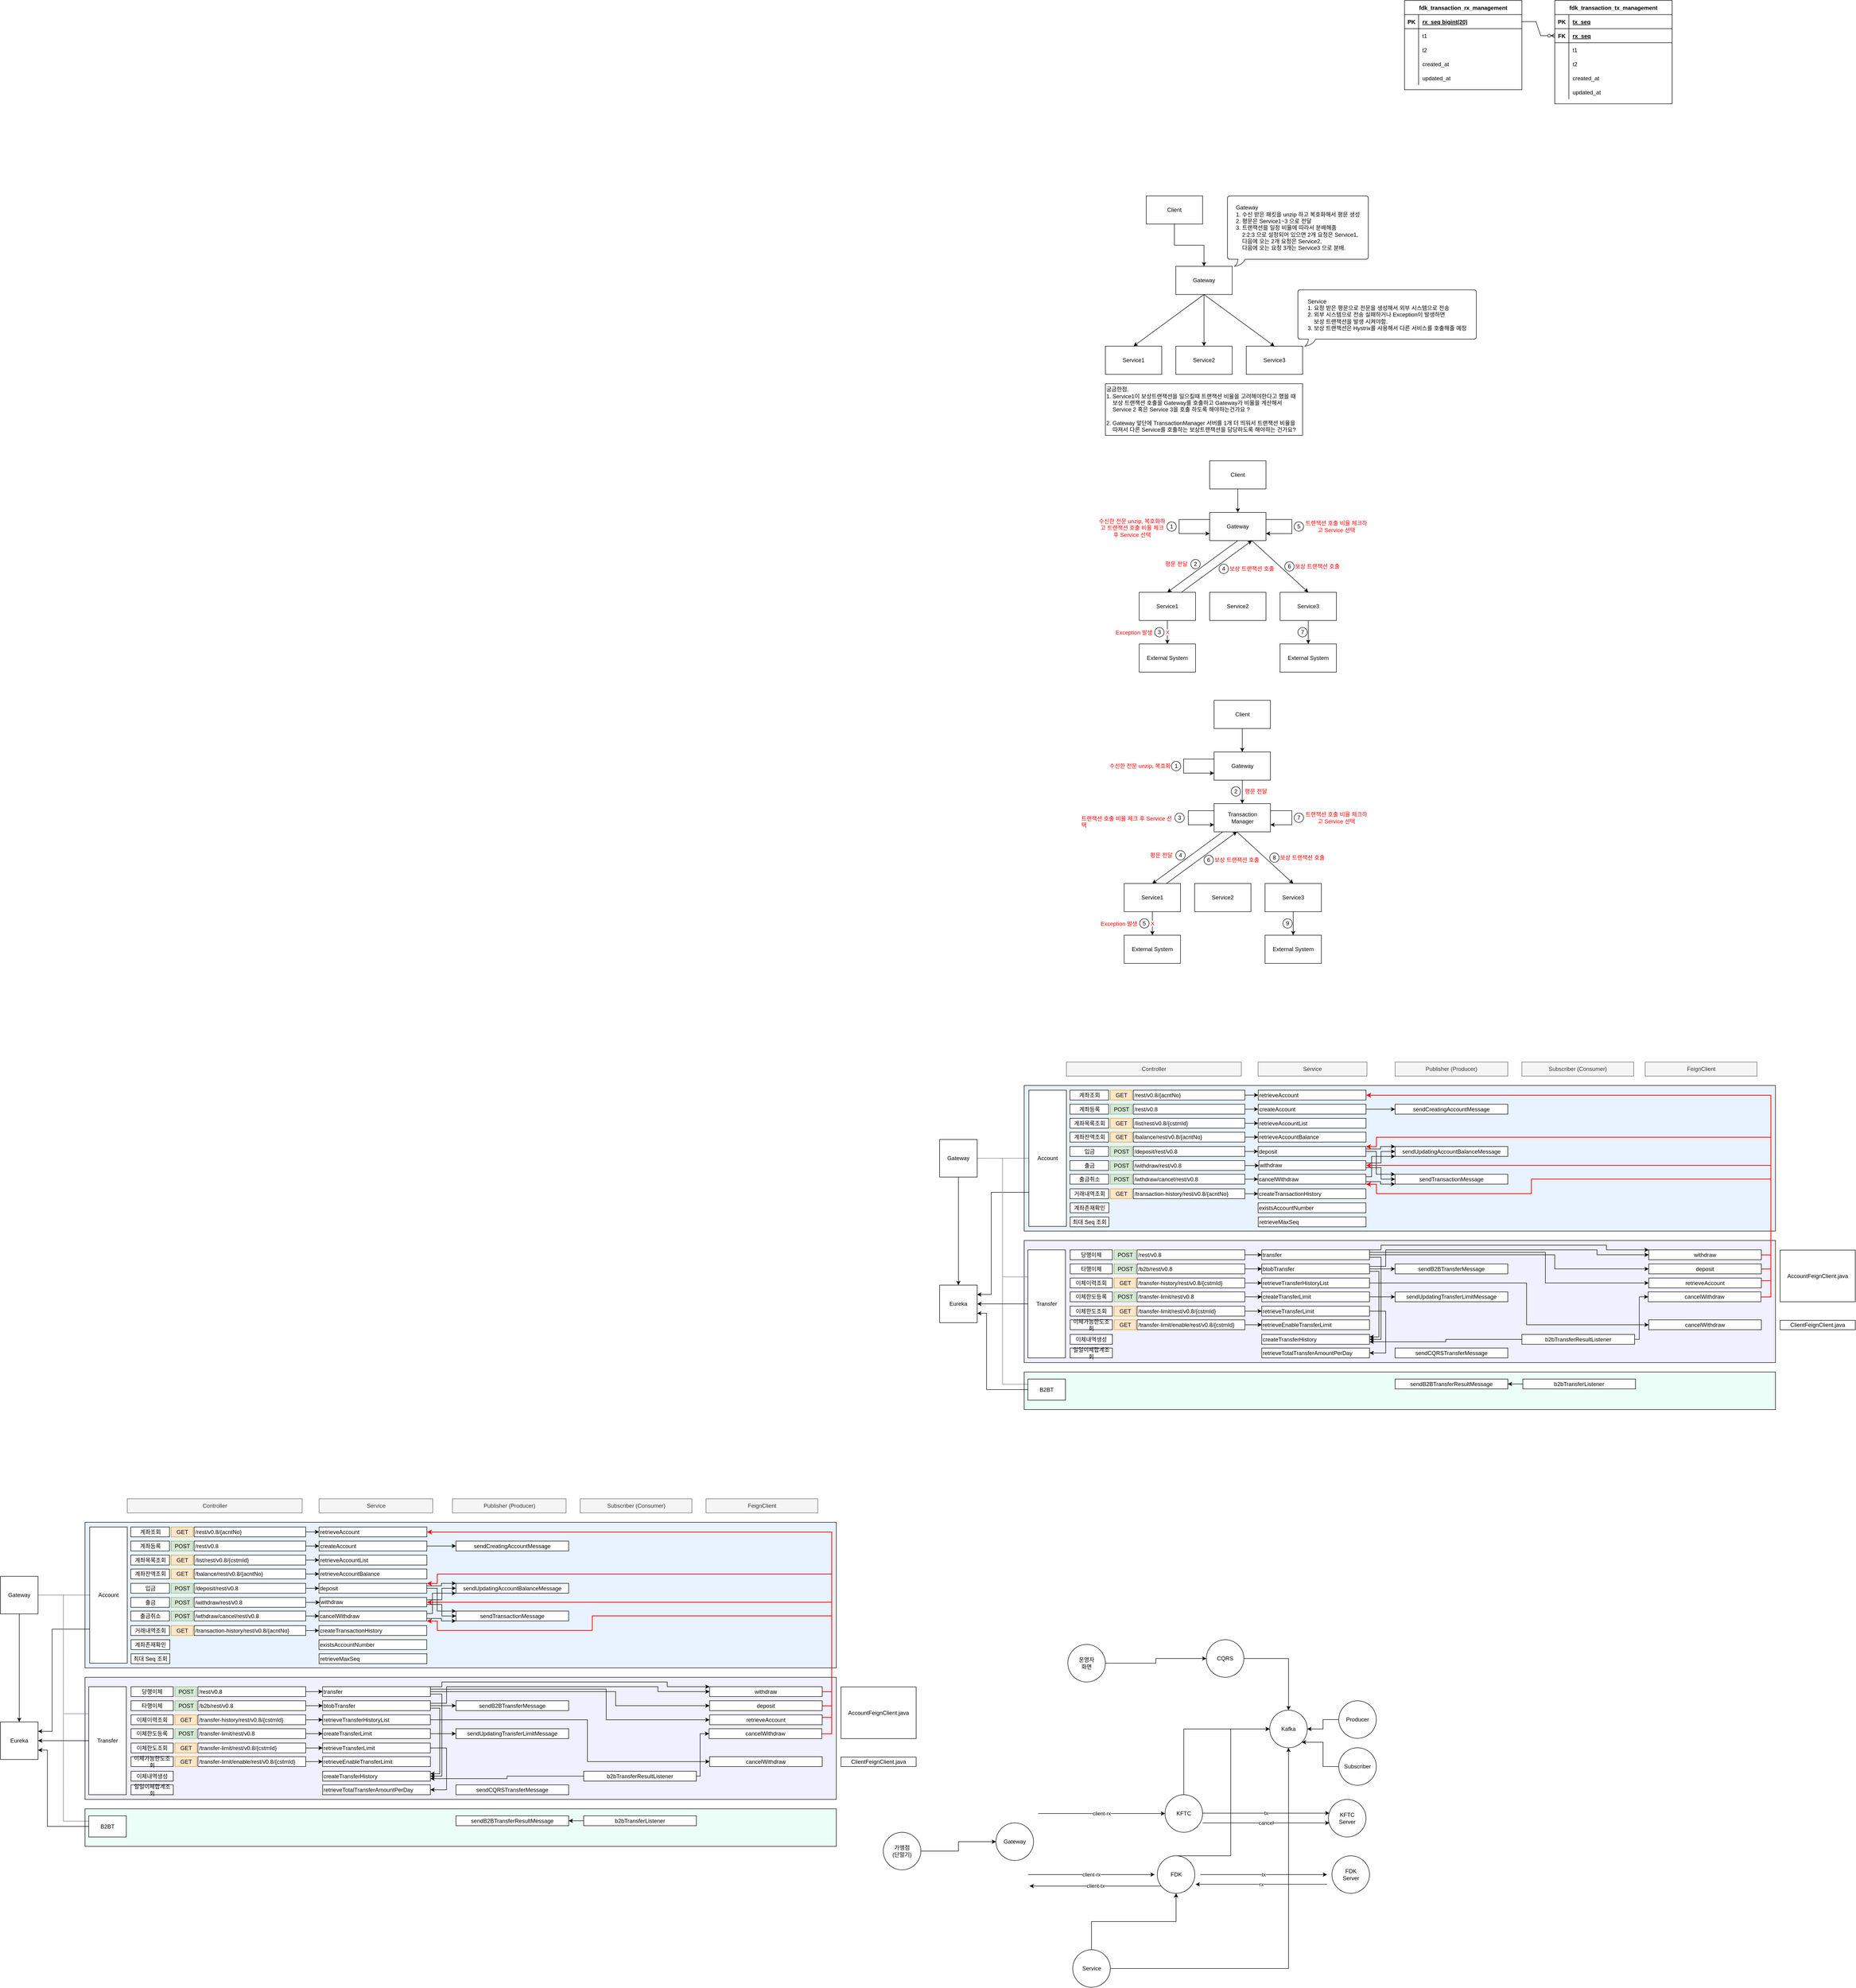 <mxfile version="20.0.4" type="device"><diagram id="dr3csFHI7bt7FyzH8I2Q" name="Page-1"><mxGraphModel dx="4845" dy="1057" grid="1" gridSize="10" guides="1" tooltips="1" connect="1" arrows="1" fold="1" page="0" pageScale="1" pageWidth="827" pageHeight="1169" math="0" shadow="0"><root><mxCell id="0"/><mxCell id="1" parent="0"/><mxCell id="jpMr4jHeJOyTuj1pDXC3-27" value="fdk_transaction_rx_management" style="shape=table;startSize=30;container=1;collapsible=1;childLayout=tableLayout;fixedRows=1;rowLines=0;fontStyle=1;align=center;resizeLast=1;" parent="1" vertex="1"><mxGeometry x="-40" y="240" width="250" height="190" as="geometry"><mxRectangle x="320" y="240" width="230" height="30" as="alternateBounds"/></mxGeometry></mxCell><mxCell id="jpMr4jHeJOyTuj1pDXC3-28" value="" style="shape=tableRow;horizontal=0;startSize=0;swimlaneHead=0;swimlaneBody=0;fillColor=none;collapsible=0;dropTarget=0;points=[[0,0.5],[1,0.5]];portConstraint=eastwest;top=0;left=0;right=0;bottom=1;" parent="jpMr4jHeJOyTuj1pDXC3-27" vertex="1"><mxGeometry y="30" width="250" height="30" as="geometry"/></mxCell><mxCell id="jpMr4jHeJOyTuj1pDXC3-29" value="PK" style="shape=partialRectangle;connectable=0;fillColor=none;top=0;left=0;bottom=0;right=0;fontStyle=1;overflow=hidden;" parent="jpMr4jHeJOyTuj1pDXC3-28" vertex="1"><mxGeometry width="30" height="30" as="geometry"><mxRectangle width="30" height="30" as="alternateBounds"/></mxGeometry></mxCell><mxCell id="jpMr4jHeJOyTuj1pDXC3-30" value="rx_seq bigint(20)" style="shape=partialRectangle;connectable=0;fillColor=none;top=0;left=0;bottom=0;right=0;align=left;spacingLeft=6;fontStyle=5;overflow=hidden;" parent="jpMr4jHeJOyTuj1pDXC3-28" vertex="1"><mxGeometry x="30" width="220" height="30" as="geometry"><mxRectangle width="220" height="30" as="alternateBounds"/></mxGeometry></mxCell><mxCell id="jpMr4jHeJOyTuj1pDXC3-31" value="" style="shape=tableRow;horizontal=0;startSize=0;swimlaneHead=0;swimlaneBody=0;fillColor=none;collapsible=0;dropTarget=0;points=[[0,0.5],[1,0.5]];portConstraint=eastwest;top=0;left=0;right=0;bottom=0;" parent="jpMr4jHeJOyTuj1pDXC3-27" vertex="1"><mxGeometry y="60" width="250" height="30" as="geometry"/></mxCell><mxCell id="jpMr4jHeJOyTuj1pDXC3-32" value="" style="shape=partialRectangle;connectable=0;fillColor=none;top=0;left=0;bottom=0;right=0;editable=1;overflow=hidden;" parent="jpMr4jHeJOyTuj1pDXC3-31" vertex="1"><mxGeometry width="30" height="30" as="geometry"><mxRectangle width="30" height="30" as="alternateBounds"/></mxGeometry></mxCell><mxCell id="jpMr4jHeJOyTuj1pDXC3-33" value="t1" style="shape=partialRectangle;connectable=0;fillColor=none;top=0;left=0;bottom=0;right=0;align=left;spacingLeft=6;overflow=hidden;" parent="jpMr4jHeJOyTuj1pDXC3-31" vertex="1"><mxGeometry x="30" width="220" height="30" as="geometry"><mxRectangle width="220" height="30" as="alternateBounds"/></mxGeometry></mxCell><mxCell id="jpMr4jHeJOyTuj1pDXC3-34" value="" style="shape=tableRow;horizontal=0;startSize=0;swimlaneHead=0;swimlaneBody=0;fillColor=none;collapsible=0;dropTarget=0;points=[[0,0.5],[1,0.5]];portConstraint=eastwest;top=0;left=0;right=0;bottom=0;" parent="jpMr4jHeJOyTuj1pDXC3-27" vertex="1"><mxGeometry y="90" width="250" height="30" as="geometry"/></mxCell><mxCell id="jpMr4jHeJOyTuj1pDXC3-35" value="" style="shape=partialRectangle;connectable=0;fillColor=none;top=0;left=0;bottom=0;right=0;editable=1;overflow=hidden;" parent="jpMr4jHeJOyTuj1pDXC3-34" vertex="1"><mxGeometry width="30" height="30" as="geometry"><mxRectangle width="30" height="30" as="alternateBounds"/></mxGeometry></mxCell><mxCell id="jpMr4jHeJOyTuj1pDXC3-36" value="t2" style="shape=partialRectangle;connectable=0;fillColor=none;top=0;left=0;bottom=0;right=0;align=left;spacingLeft=6;overflow=hidden;" parent="jpMr4jHeJOyTuj1pDXC3-34" vertex="1"><mxGeometry x="30" width="220" height="30" as="geometry"><mxRectangle width="220" height="30" as="alternateBounds"/></mxGeometry></mxCell><mxCell id="jpMr4jHeJOyTuj1pDXC3-40" value="" style="shape=tableRow;horizontal=0;startSize=0;swimlaneHead=0;swimlaneBody=0;fillColor=none;collapsible=0;dropTarget=0;points=[[0,0.5],[1,0.5]];portConstraint=eastwest;top=0;left=0;right=0;bottom=0;" parent="jpMr4jHeJOyTuj1pDXC3-27" vertex="1"><mxGeometry y="120" width="250" height="30" as="geometry"/></mxCell><mxCell id="jpMr4jHeJOyTuj1pDXC3-41" value="" style="shape=partialRectangle;connectable=0;fillColor=none;top=0;left=0;bottom=0;right=0;editable=1;overflow=hidden;" parent="jpMr4jHeJOyTuj1pDXC3-40" vertex="1"><mxGeometry width="30" height="30" as="geometry"><mxRectangle width="30" height="30" as="alternateBounds"/></mxGeometry></mxCell><mxCell id="jpMr4jHeJOyTuj1pDXC3-42" value="created_at" style="shape=partialRectangle;connectable=0;fillColor=none;top=0;left=0;bottom=0;right=0;align=left;spacingLeft=6;overflow=hidden;" parent="jpMr4jHeJOyTuj1pDXC3-40" vertex="1"><mxGeometry x="30" width="220" height="30" as="geometry"><mxRectangle width="220" height="30" as="alternateBounds"/></mxGeometry></mxCell><mxCell id="jpMr4jHeJOyTuj1pDXC3-78" value="" style="shape=tableRow;horizontal=0;startSize=0;swimlaneHead=0;swimlaneBody=0;fillColor=none;collapsible=0;dropTarget=0;points=[[0,0.5],[1,0.5]];portConstraint=eastwest;top=0;left=0;right=0;bottom=0;" parent="jpMr4jHeJOyTuj1pDXC3-27" vertex="1"><mxGeometry y="150" width="250" height="30" as="geometry"/></mxCell><mxCell id="jpMr4jHeJOyTuj1pDXC3-79" value="" style="shape=partialRectangle;connectable=0;fillColor=none;top=0;left=0;bottom=0;right=0;editable=1;overflow=hidden;" parent="jpMr4jHeJOyTuj1pDXC3-78" vertex="1"><mxGeometry width="30" height="30" as="geometry"><mxRectangle width="30" height="30" as="alternateBounds"/></mxGeometry></mxCell><mxCell id="jpMr4jHeJOyTuj1pDXC3-80" value="updated_at" style="shape=partialRectangle;connectable=0;fillColor=none;top=0;left=0;bottom=0;right=0;align=left;spacingLeft=6;overflow=hidden;" parent="jpMr4jHeJOyTuj1pDXC3-78" vertex="1"><mxGeometry x="30" width="220" height="30" as="geometry"><mxRectangle width="220" height="30" as="alternateBounds"/></mxGeometry></mxCell><mxCell id="jpMr4jHeJOyTuj1pDXC3-91" value="fdk_transaction_tx_management" style="shape=table;startSize=30;container=1;collapsible=1;childLayout=tableLayout;fixedRows=1;rowLines=0;fontStyle=1;align=center;resizeLast=1;" parent="1" vertex="1"><mxGeometry x="280" y="240" width="250" height="220" as="geometry"><mxRectangle x="320" y="240" width="230" height="30" as="alternateBounds"/></mxGeometry></mxCell><mxCell id="jpMr4jHeJOyTuj1pDXC3-92" value="" style="shape=tableRow;horizontal=0;startSize=0;swimlaneHead=0;swimlaneBody=0;fillColor=none;collapsible=0;dropTarget=0;points=[[0,0.5],[1,0.5]];portConstraint=eastwest;top=0;left=0;right=0;bottom=1;" parent="jpMr4jHeJOyTuj1pDXC3-91" vertex="1"><mxGeometry y="30" width="250" height="30" as="geometry"/></mxCell><mxCell id="jpMr4jHeJOyTuj1pDXC3-93" value="PK" style="shape=partialRectangle;connectable=0;fillColor=none;top=0;left=0;bottom=0;right=0;fontStyle=1;overflow=hidden;" parent="jpMr4jHeJOyTuj1pDXC3-92" vertex="1"><mxGeometry width="30" height="30" as="geometry"><mxRectangle width="30" height="30" as="alternateBounds"/></mxGeometry></mxCell><mxCell id="jpMr4jHeJOyTuj1pDXC3-94" value="tx_seq" style="shape=partialRectangle;connectable=0;fillColor=none;top=0;left=0;bottom=0;right=0;align=left;spacingLeft=6;fontStyle=5;overflow=hidden;" parent="jpMr4jHeJOyTuj1pDXC3-92" vertex="1"><mxGeometry x="30" width="220" height="30" as="geometry"><mxRectangle width="220" height="30" as="alternateBounds"/></mxGeometry></mxCell><mxCell id="jpMr4jHeJOyTuj1pDXC3-110" value="" style="shape=tableRow;horizontal=0;startSize=0;swimlaneHead=0;swimlaneBody=0;fillColor=none;collapsible=0;dropTarget=0;points=[[0,0.5],[1,0.5]];portConstraint=eastwest;top=0;left=0;right=0;bottom=1;" parent="jpMr4jHeJOyTuj1pDXC3-91" vertex="1"><mxGeometry y="60" width="250" height="30" as="geometry"/></mxCell><mxCell id="jpMr4jHeJOyTuj1pDXC3-111" value="FK" style="shape=partialRectangle;connectable=0;fillColor=none;top=0;left=0;bottom=0;right=0;fontStyle=1;overflow=hidden;" parent="jpMr4jHeJOyTuj1pDXC3-110" vertex="1"><mxGeometry width="30" height="30" as="geometry"><mxRectangle width="30" height="30" as="alternateBounds"/></mxGeometry></mxCell><mxCell id="jpMr4jHeJOyTuj1pDXC3-112" value="rx_seq" style="shape=partialRectangle;connectable=0;fillColor=none;top=0;left=0;bottom=0;right=0;align=left;spacingLeft=6;fontStyle=5;overflow=hidden;" parent="jpMr4jHeJOyTuj1pDXC3-110" vertex="1"><mxGeometry x="30" width="220" height="30" as="geometry"><mxRectangle width="220" height="30" as="alternateBounds"/></mxGeometry></mxCell><mxCell id="jpMr4jHeJOyTuj1pDXC3-95" value="" style="shape=tableRow;horizontal=0;startSize=0;swimlaneHead=0;swimlaneBody=0;fillColor=none;collapsible=0;dropTarget=0;points=[[0,0.5],[1,0.5]];portConstraint=eastwest;top=0;left=0;right=0;bottom=0;" parent="jpMr4jHeJOyTuj1pDXC3-91" vertex="1"><mxGeometry y="90" width="250" height="30" as="geometry"/></mxCell><mxCell id="jpMr4jHeJOyTuj1pDXC3-96" value="" style="shape=partialRectangle;connectable=0;fillColor=none;top=0;left=0;bottom=0;right=0;editable=1;overflow=hidden;" parent="jpMr4jHeJOyTuj1pDXC3-95" vertex="1"><mxGeometry width="30" height="30" as="geometry"><mxRectangle width="30" height="30" as="alternateBounds"/></mxGeometry></mxCell><mxCell id="jpMr4jHeJOyTuj1pDXC3-97" value="t1" style="shape=partialRectangle;connectable=0;fillColor=none;top=0;left=0;bottom=0;right=0;align=left;spacingLeft=6;overflow=hidden;" parent="jpMr4jHeJOyTuj1pDXC3-95" vertex="1"><mxGeometry x="30" width="220" height="30" as="geometry"><mxRectangle width="220" height="30" as="alternateBounds"/></mxGeometry></mxCell><mxCell id="jpMr4jHeJOyTuj1pDXC3-98" value="" style="shape=tableRow;horizontal=0;startSize=0;swimlaneHead=0;swimlaneBody=0;fillColor=none;collapsible=0;dropTarget=0;points=[[0,0.5],[1,0.5]];portConstraint=eastwest;top=0;left=0;right=0;bottom=0;" parent="jpMr4jHeJOyTuj1pDXC3-91" vertex="1"><mxGeometry y="120" width="250" height="30" as="geometry"/></mxCell><mxCell id="jpMr4jHeJOyTuj1pDXC3-99" value="" style="shape=partialRectangle;connectable=0;fillColor=none;top=0;left=0;bottom=0;right=0;editable=1;overflow=hidden;" parent="jpMr4jHeJOyTuj1pDXC3-98" vertex="1"><mxGeometry width="30" height="30" as="geometry"><mxRectangle width="30" height="30" as="alternateBounds"/></mxGeometry></mxCell><mxCell id="jpMr4jHeJOyTuj1pDXC3-100" value="t2" style="shape=partialRectangle;connectable=0;fillColor=none;top=0;left=0;bottom=0;right=0;align=left;spacingLeft=6;overflow=hidden;" parent="jpMr4jHeJOyTuj1pDXC3-98" vertex="1"><mxGeometry x="30" width="220" height="30" as="geometry"><mxRectangle width="220" height="30" as="alternateBounds"/></mxGeometry></mxCell><mxCell id="jpMr4jHeJOyTuj1pDXC3-101" value="" style="shape=tableRow;horizontal=0;startSize=0;swimlaneHead=0;swimlaneBody=0;fillColor=none;collapsible=0;dropTarget=0;points=[[0,0.5],[1,0.5]];portConstraint=eastwest;top=0;left=0;right=0;bottom=0;" parent="jpMr4jHeJOyTuj1pDXC3-91" vertex="1"><mxGeometry y="150" width="250" height="30" as="geometry"/></mxCell><mxCell id="jpMr4jHeJOyTuj1pDXC3-102" value="" style="shape=partialRectangle;connectable=0;fillColor=none;top=0;left=0;bottom=0;right=0;editable=1;overflow=hidden;" parent="jpMr4jHeJOyTuj1pDXC3-101" vertex="1"><mxGeometry width="30" height="30" as="geometry"><mxRectangle width="30" height="30" as="alternateBounds"/></mxGeometry></mxCell><mxCell id="jpMr4jHeJOyTuj1pDXC3-103" value="created_at" style="shape=partialRectangle;connectable=0;fillColor=none;top=0;left=0;bottom=0;right=0;align=left;spacingLeft=6;overflow=hidden;" parent="jpMr4jHeJOyTuj1pDXC3-101" vertex="1"><mxGeometry x="30" width="220" height="30" as="geometry"><mxRectangle width="220" height="30" as="alternateBounds"/></mxGeometry></mxCell><mxCell id="jpMr4jHeJOyTuj1pDXC3-104" value="" style="shape=tableRow;horizontal=0;startSize=0;swimlaneHead=0;swimlaneBody=0;fillColor=none;collapsible=0;dropTarget=0;points=[[0,0.5],[1,0.5]];portConstraint=eastwest;top=0;left=0;right=0;bottom=0;" parent="jpMr4jHeJOyTuj1pDXC3-91" vertex="1"><mxGeometry y="180" width="250" height="30" as="geometry"/></mxCell><mxCell id="jpMr4jHeJOyTuj1pDXC3-105" value="" style="shape=partialRectangle;connectable=0;fillColor=none;top=0;left=0;bottom=0;right=0;editable=1;overflow=hidden;" parent="jpMr4jHeJOyTuj1pDXC3-104" vertex="1"><mxGeometry width="30" height="30" as="geometry"><mxRectangle width="30" height="30" as="alternateBounds"/></mxGeometry></mxCell><mxCell id="jpMr4jHeJOyTuj1pDXC3-106" value="updated_at" style="shape=partialRectangle;connectable=0;fillColor=none;top=0;left=0;bottom=0;right=0;align=left;spacingLeft=6;overflow=hidden;" parent="jpMr4jHeJOyTuj1pDXC3-104" vertex="1"><mxGeometry x="30" width="220" height="30" as="geometry"><mxRectangle width="220" height="30" as="alternateBounds"/></mxGeometry></mxCell><mxCell id="jpMr4jHeJOyTuj1pDXC3-114" value="" style="edgeStyle=entityRelationEdgeStyle;fontSize=12;html=1;endArrow=ERzeroToMany;endFill=1;rounded=0;fontFamily=Helvetica;fontColor=default;exitX=1;exitY=0.5;exitDx=0;exitDy=0;entryX=0;entryY=0.5;entryDx=0;entryDy=0;" parent="1" source="jpMr4jHeJOyTuj1pDXC3-28" target="jpMr4jHeJOyTuj1pDXC3-110" edge="1"><mxGeometry width="100" height="100" relative="1" as="geometry"><mxPoint x="360" y="490" as="sourcePoint"/><mxPoint x="460" y="390" as="targetPoint"/></mxGeometry></mxCell><mxCell id="4-lHO5G8C1n3di6z6vY6-1" value="Gateway" style="rounded=0;whiteSpace=wrap;html=1;" parent="1" vertex="1"><mxGeometry x="-527" y="806" width="120" height="60" as="geometry"/></mxCell><mxCell id="4-lHO5G8C1n3di6z6vY6-2" value="Service1" style="rounded=0;whiteSpace=wrap;html=1;" parent="1" vertex="1"><mxGeometry x="-677" y="976" width="120" height="60" as="geometry"/></mxCell><mxCell id="4-lHO5G8C1n3di6z6vY6-3" value="Service2" style="rounded=0;whiteSpace=wrap;html=1;" parent="1" vertex="1"><mxGeometry x="-527" y="976" width="120" height="60" as="geometry"/></mxCell><mxCell id="4-lHO5G8C1n3di6z6vY6-4" value="Service3" style="rounded=0;whiteSpace=wrap;html=1;" parent="1" vertex="1"><mxGeometry x="-377" y="976" width="120" height="60" as="geometry"/></mxCell><mxCell id="4-lHO5G8C1n3di6z6vY6-5" value="&lt;div style=&quot;text-align: left;&quot;&gt;&lt;span style=&quot;background-color: initial;&quot;&gt;Gateway&lt;/span&gt;&lt;/div&gt;&lt;div style=&quot;text-align: left;&quot;&gt;&lt;span style=&quot;background-color: initial;&quot;&gt;1. 수신 받은 패킷을 unzip 하고 복호화해서 평문 생성&lt;/span&gt;&lt;/div&gt;&lt;div style=&quot;text-align: left;&quot;&gt;&lt;span style=&quot;background-color: initial;&quot;&gt;2. 평문은 Service1~3 으로 전달&lt;/span&gt;&lt;/div&gt;&lt;div style=&quot;text-align: left;&quot;&gt;&lt;span style=&quot;background-color: initial;&quot;&gt;3. 트랜잭션을 일정 비율에 따라서 분배해줌&lt;/span&gt;&lt;/div&gt;&lt;div style=&quot;text-align: left;&quot;&gt;&lt;span style=&quot;background-color: initial;&quot;&gt;&amp;nbsp; &amp;nbsp; 2:2:3 으로 설정되어 있으면 2개 요청은 Service1,&lt;/span&gt;&lt;/div&gt;&lt;div style=&quot;text-align: left;&quot;&gt;&lt;span style=&quot;background-color: initial;&quot;&gt;&amp;nbsp; &amp;nbsp; 다음에 오는 2개 요청은 Service2,&lt;/span&gt;&lt;/div&gt;&lt;div style=&quot;text-align: left;&quot;&gt;&lt;span style=&quot;background-color: initial;&quot;&gt;&amp;nbsp; &amp;nbsp; 다음에 오는 요청 3개는 Service3 으로 분배.&lt;/span&gt;&lt;/div&gt;" style="whiteSpace=wrap;html=1;shape=mxgraph.basic.roundRectCallout;dx=30;dy=15;size=5;boundedLbl=1;" parent="1" vertex="1"><mxGeometry x="-417" y="656" width="300" height="150" as="geometry"/></mxCell><mxCell id="4-lHO5G8C1n3di6z6vY6-6" value="" style="endArrow=classic;html=1;rounded=0;exitX=0.5;exitY=1;exitDx=0;exitDy=0;entryX=0.5;entryY=0;entryDx=0;entryDy=0;" parent="1" source="4-lHO5G8C1n3di6z6vY6-1" target="4-lHO5G8C1n3di6z6vY6-2" edge="1"><mxGeometry width="50" height="50" relative="1" as="geometry"><mxPoint x="-477" y="1046" as="sourcePoint"/><mxPoint x="-427" y="996" as="targetPoint"/></mxGeometry></mxCell><mxCell id="4-lHO5G8C1n3di6z6vY6-7" value="" style="endArrow=classic;html=1;rounded=0;exitX=0.5;exitY=1;exitDx=0;exitDy=0;entryX=0.5;entryY=0;entryDx=0;entryDy=0;" parent="1" source="4-lHO5G8C1n3di6z6vY6-1" target="4-lHO5G8C1n3di6z6vY6-3" edge="1"><mxGeometry width="50" height="50" relative="1" as="geometry"><mxPoint x="-457" y="876" as="sourcePoint"/><mxPoint x="-607" y="986" as="targetPoint"/></mxGeometry></mxCell><mxCell id="4-lHO5G8C1n3di6z6vY6-8" value="" style="endArrow=classic;html=1;rounded=0;exitX=0.5;exitY=1;exitDx=0;exitDy=0;entryX=0.5;entryY=0;entryDx=0;entryDy=0;" parent="1" source="4-lHO5G8C1n3di6z6vY6-1" target="4-lHO5G8C1n3di6z6vY6-4" edge="1"><mxGeometry width="50" height="50" relative="1" as="geometry"><mxPoint x="-457" y="876" as="sourcePoint"/><mxPoint x="-457" y="986" as="targetPoint"/></mxGeometry></mxCell><mxCell id="4-lHO5G8C1n3di6z6vY6-9" value="&lt;div style=&quot;text-align: left;&quot;&gt;Service&lt;/div&gt;&lt;div style=&quot;text-align: left;&quot;&gt;&lt;span style=&quot;background-color: initial;&quot;&gt;1. 요청 받은 평문으로 전문을 생성해서 외부 시스템으로 전송&lt;br&gt;&lt;/span&gt;&lt;/div&gt;&lt;div style=&quot;text-align: left;&quot;&gt;&lt;span style=&quot;background-color: initial;&quot;&gt;2. 외부 시스템으로 전송 실패하거나 Exception이 발생하면&amp;nbsp;&lt;/span&gt;&lt;/div&gt;&lt;div style=&quot;text-align: left;&quot;&gt;&lt;span style=&quot;background-color: initial;&quot;&gt;&amp;nbsp; &amp;nbsp; 보상 트랜잭션을 발생 시켜야함.&lt;/span&gt;&lt;/div&gt;&lt;div style=&quot;text-align: left;&quot;&gt;&lt;span style=&quot;background-color: initial;&quot;&gt;3. 보상 트랜잭션은 Hystrix를 사용해서 다른 서비스를 호출해줄 예정&lt;/span&gt;&lt;/div&gt;" style="whiteSpace=wrap;html=1;shape=mxgraph.basic.roundRectCallout;dx=30;dy=15;size=5;boundedLbl=1;" parent="1" vertex="1"><mxGeometry x="-267" y="856" width="380" height="120" as="geometry"/></mxCell><mxCell id="4-lHO5G8C1n3di6z6vY6-11" value="궁금한점.&lt;br&gt;1. Service1이 보상트랜잭션을 일으킬때 트랜잭션 비율을 고려해야한다고 했을 때&lt;br&gt;&amp;nbsp; &amp;nbsp; 보상 트랜잭션 호출을 Gateway를 호출하고 Gateway가 비율을 계산해서 &lt;br&gt;&amp;nbsp; &amp;nbsp; Service 2 혹은 Service 3을 호출 하도록 해야하는건가요 ?&lt;br&gt;&lt;br&gt;2. Gateway 앞단에 TransactionManager 서버를 1개 더 띄워서 트랜잭션 비율을 &lt;br&gt;&amp;nbsp; &amp;nbsp; 따져서 다른 Service를 호출하는 보상트랜잭션을 담당하도록 해야하는 건가요?" style="rounded=0;whiteSpace=wrap;html=1;align=left;verticalAlign=middle;" parent="1" vertex="1"><mxGeometry x="-677" y="1056" width="420" height="110" as="geometry"/></mxCell><mxCell id="4-lHO5G8C1n3di6z6vY6-12" value="Gateway" style="rounded=0;whiteSpace=wrap;html=1;" parent="1" vertex="1"><mxGeometry x="-455" y="1330" width="120" height="60" as="geometry"/></mxCell><mxCell id="4-lHO5G8C1n3di6z6vY6-13" value="Service1" style="rounded=0;whiteSpace=wrap;html=1;" parent="1" vertex="1"><mxGeometry x="-605" y="1500" width="120" height="60" as="geometry"/></mxCell><mxCell id="4-lHO5G8C1n3di6z6vY6-14" value="Service2" style="rounded=0;whiteSpace=wrap;html=1;" parent="1" vertex="1"><mxGeometry x="-455" y="1500" width="120" height="60" as="geometry"/></mxCell><mxCell id="4-lHO5G8C1n3di6z6vY6-15" value="Service3" style="rounded=0;whiteSpace=wrap;html=1;" parent="1" vertex="1"><mxGeometry x="-305" y="1500" width="120" height="60" as="geometry"/></mxCell><mxCell id="4-lHO5G8C1n3di6z6vY6-16" value="" style="endArrow=classic;html=1;rounded=0;exitX=0.5;exitY=1;exitDx=0;exitDy=0;entryX=0.5;entryY=0;entryDx=0;entryDy=0;" parent="1" source="4-lHO5G8C1n3di6z6vY6-12" target="4-lHO5G8C1n3di6z6vY6-13" edge="1"><mxGeometry width="50" height="50" relative="1" as="geometry"><mxPoint x="-405" y="1570" as="sourcePoint"/><mxPoint x="-355" y="1520" as="targetPoint"/></mxGeometry></mxCell><mxCell id="4-lHO5G8C1n3di6z6vY6-20" value="2" style="ellipse;whiteSpace=wrap;html=1;" parent="1" vertex="1"><mxGeometry x="-495" y="1430" width="20" height="20" as="geometry"/></mxCell><mxCell id="4-lHO5G8C1n3di6z6vY6-21" value="External System" style="rounded=0;whiteSpace=wrap;html=1;" parent="1" vertex="1"><mxGeometry x="-605" y="1610" width="120" height="60" as="geometry"/></mxCell><mxCell id="4-lHO5G8C1n3di6z6vY6-22" value="X" style="endArrow=classic;html=1;rounded=0;exitX=0.5;exitY=1;exitDx=0;exitDy=0;entryX=0.5;entryY=0;entryDx=0;entryDy=0;fontColor=#FF0000;" parent="1" source="4-lHO5G8C1n3di6z6vY6-13" target="4-lHO5G8C1n3di6z6vY6-21" edge="1"><mxGeometry width="50" height="50" relative="1" as="geometry"><mxPoint x="-385" y="1400" as="sourcePoint"/><mxPoint x="-535" y="1510" as="targetPoint"/></mxGeometry></mxCell><mxCell id="4-lHO5G8C1n3di6z6vY6-23" value="3" style="ellipse;whiteSpace=wrap;html=1;" parent="1" vertex="1"><mxGeometry x="-572" y="1575" width="20" height="20" as="geometry"/></mxCell><mxCell id="4-lHO5G8C1n3di6z6vY6-24" value="" style="endArrow=classic;html=1;rounded=0;exitX=0.75;exitY=0;exitDx=0;exitDy=0;entryX=0.75;entryY=1;entryDx=0;entryDy=0;" parent="1" source="4-lHO5G8C1n3di6z6vY6-13" target="4-lHO5G8C1n3di6z6vY6-12" edge="1"><mxGeometry width="50" height="50" relative="1" as="geometry"><mxPoint x="-385" y="1400" as="sourcePoint"/><mxPoint x="-535" y="1510" as="targetPoint"/></mxGeometry></mxCell><mxCell id="4-lHO5G8C1n3di6z6vY6-25" value="4" style="ellipse;whiteSpace=wrap;html=1;" parent="1" vertex="1"><mxGeometry x="-435" y="1440" width="20" height="20" as="geometry"/></mxCell><mxCell id="4-lHO5G8C1n3di6z6vY6-26" value="보상 트랜잭션 호출" style="text;html=1;strokeColor=none;fillColor=none;align=center;verticalAlign=middle;whiteSpace=wrap;rounded=0;fontColor=#FF0000;" parent="1" vertex="1"><mxGeometry x="-415" y="1435" width="100" height="30" as="geometry"/></mxCell><mxCell id="4-lHO5G8C1n3di6z6vY6-29" value="" style="edgeStyle=elbowEdgeStyle;elbow=vertical;endArrow=classic;html=1;rounded=0;fontColor=#FF0000;exitX=1;exitY=0.25;exitDx=0;exitDy=0;" parent="1" source="4-lHO5G8C1n3di6z6vY6-12" target="4-lHO5G8C1n3di6z6vY6-12" edge="1"><mxGeometry width="50" height="50" relative="1" as="geometry"><mxPoint x="-285" y="1590" as="sourcePoint"/><mxPoint x="-235" y="1540" as="targetPoint"/><Array as="points"><mxPoint x="-280" y="1345"/></Array></mxGeometry></mxCell><mxCell id="4-lHO5G8C1n3di6z6vY6-30" value="5" style="ellipse;whiteSpace=wrap;html=1;" parent="1" vertex="1"><mxGeometry x="-275" y="1350" width="20" height="20" as="geometry"/></mxCell><mxCell id="4-lHO5G8C1n3di6z6vY6-31" value="트랜잭션 호출 비율 체크하고 Service 선택" style="text;html=1;strokeColor=none;fillColor=none;align=center;verticalAlign=middle;whiteSpace=wrap;rounded=0;fontColor=#FF0000;" parent="1" vertex="1"><mxGeometry x="-255" y="1345" width="140" height="30" as="geometry"/></mxCell><mxCell id="4-lHO5G8C1n3di6z6vY6-33" value="" style="endArrow=classic;html=1;rounded=0;exitX=0.75;exitY=1;exitDx=0;exitDy=0;entryX=0.5;entryY=0;entryDx=0;entryDy=0;" parent="1" source="4-lHO5G8C1n3di6z6vY6-12" target="4-lHO5G8C1n3di6z6vY6-15" edge="1"><mxGeometry width="50" height="50" relative="1" as="geometry"><mxPoint x="-385" y="1400" as="sourcePoint"/><mxPoint x="-535" y="1510" as="targetPoint"/></mxGeometry></mxCell><mxCell id="4-lHO5G8C1n3di6z6vY6-36" value="6" style="ellipse;whiteSpace=wrap;html=1;" parent="1" vertex="1"><mxGeometry x="-295" y="1435" width="20" height="20" as="geometry"/></mxCell><mxCell id="4-lHO5G8C1n3di6z6vY6-37" value="보상 트랜잭션 호출" style="text;html=1;strokeColor=none;fillColor=none;align=left;verticalAlign=middle;whiteSpace=wrap;rounded=0;fontColor=#FF0000;" parent="1" vertex="1"><mxGeometry x="-275" y="1430" width="140" height="30" as="geometry"/></mxCell><mxCell id="4-lHO5G8C1n3di6z6vY6-38" value="External System" style="rounded=0;whiteSpace=wrap;html=1;" parent="1" vertex="1"><mxGeometry x="-305" y="1610" width="120" height="60" as="geometry"/></mxCell><mxCell id="4-lHO5G8C1n3di6z6vY6-39" value="" style="endArrow=classic;html=1;rounded=0;exitX=0.5;exitY=1;exitDx=0;exitDy=0;entryX=0.5;entryY=0;entryDx=0;entryDy=0;fontColor=#FF0000;" parent="1" source="4-lHO5G8C1n3di6z6vY6-15" target="4-lHO5G8C1n3di6z6vY6-38" edge="1"><mxGeometry width="50" height="50" relative="1" as="geometry"><mxPoint x="-245" y="1550" as="sourcePoint"/><mxPoint x="-235" y="1500" as="targetPoint"/></mxGeometry></mxCell><mxCell id="4-lHO5G8C1n3di6z6vY6-40" value="7" style="ellipse;whiteSpace=wrap;html=1;" parent="1" vertex="1"><mxGeometry x="-267" y="1575" width="20" height="20" as="geometry"/></mxCell><mxCell id="4-lHO5G8C1n3di6z6vY6-41" value="평문 전달" style="text;html=1;strokeColor=none;fillColor=none;align=right;verticalAlign=middle;whiteSpace=wrap;rounded=0;fontColor=#FF0000;" parent="1" vertex="1"><mxGeometry x="-570" y="1425" width="70" height="30" as="geometry"/></mxCell><mxCell id="4-lHO5G8C1n3di6z6vY6-42" value="Exception 발생" style="text;html=1;strokeColor=none;fillColor=none;align=center;verticalAlign=middle;whiteSpace=wrap;rounded=0;fontColor=#FF0000;" parent="1" vertex="1"><mxGeometry x="-662" y="1571" width="92" height="30" as="geometry"/></mxCell><mxCell id="4-lHO5G8C1n3di6z6vY6-66" value="" style="edgeStyle=elbowEdgeStyle;elbow=vertical;endArrow=classic;html=1;rounded=0;fontColor=#FF0000;exitX=0;exitY=0.25;exitDx=0;exitDy=0;entryX=0;entryY=0.75;entryDx=0;entryDy=0;" parent="1" source="4-lHO5G8C1n3di6z6vY6-12" target="4-lHO5G8C1n3di6z6vY6-12" edge="1"><mxGeometry width="50" height="50" relative="1" as="geometry"><mxPoint x="-325" y="1355" as="sourcePoint"/><mxPoint x="-325" y="1385" as="targetPoint"/><Array as="points"><mxPoint x="-520" y="1360"/><mxPoint x="-570" y="1355"/></Array></mxGeometry></mxCell><mxCell id="4-lHO5G8C1n3di6z6vY6-67" value="1" style="ellipse;whiteSpace=wrap;html=1;" parent="1" vertex="1"><mxGeometry x="-546" y="1350" width="20" height="20" as="geometry"/></mxCell><mxCell id="4-lHO5G8C1n3di6z6vY6-68" value="수신한 전문 unzip, 복호화하고 트랜잭션 호출 비율 체크 후 Service 선택" style="text;html=1;strokeColor=none;fillColor=none;align=center;verticalAlign=middle;whiteSpace=wrap;rounded=0;fontColor=#FF0000;" parent="1" vertex="1"><mxGeometry x="-694" y="1335" width="148" height="55" as="geometry"/></mxCell><mxCell id="4-lHO5G8C1n3di6z6vY6-96" style="edgeStyle=orthogonalEdgeStyle;rounded=0;orthogonalLoop=1;jettySize=auto;html=1;exitX=0.5;exitY=1;exitDx=0;exitDy=0;entryX=0.5;entryY=0;entryDx=0;entryDy=0;fontColor=#FF0000;" parent="1" source="4-lHO5G8C1n3di6z6vY6-69" target="4-lHO5G8C1n3di6z6vY6-95" edge="1"><mxGeometry relative="1" as="geometry"/></mxCell><mxCell id="4-lHO5G8C1n3di6z6vY6-69" value="Gateway" style="rounded=0;whiteSpace=wrap;html=1;" parent="1" vertex="1"><mxGeometry x="-445.5" y="1840" width="120" height="60" as="geometry"/></mxCell><mxCell id="4-lHO5G8C1n3di6z6vY6-70" value="Service1" style="rounded=0;whiteSpace=wrap;html=1;" parent="1" vertex="1"><mxGeometry x="-637" y="2120" width="120" height="60" as="geometry"/></mxCell><mxCell id="4-lHO5G8C1n3di6z6vY6-71" value="Service2" style="rounded=0;whiteSpace=wrap;html=1;" parent="1" vertex="1"><mxGeometry x="-487" y="2120" width="120" height="60" as="geometry"/></mxCell><mxCell id="4-lHO5G8C1n3di6z6vY6-72" value="Service3" style="rounded=0;whiteSpace=wrap;html=1;" parent="1" vertex="1"><mxGeometry x="-337" y="2120" width="120" height="60" as="geometry"/></mxCell><mxCell id="4-lHO5G8C1n3di6z6vY6-73" value="" style="endArrow=classic;html=1;rounded=0;exitX=0.5;exitY=1;exitDx=0;exitDy=0;entryX=0.5;entryY=0;entryDx=0;entryDy=0;" parent="1" target="4-lHO5G8C1n3di6z6vY6-70" edge="1"><mxGeometry width="50" height="50" relative="1" as="geometry"><mxPoint x="-427" y="2010" as="sourcePoint"/><mxPoint x="-387" y="2140" as="targetPoint"/></mxGeometry></mxCell><mxCell id="4-lHO5G8C1n3di6z6vY6-74" value="4" style="ellipse;whiteSpace=wrap;html=1;" parent="1" vertex="1"><mxGeometry x="-527" y="2050" width="20" height="20" as="geometry"/></mxCell><mxCell id="4-lHO5G8C1n3di6z6vY6-75" value="External System" style="rounded=0;whiteSpace=wrap;html=1;" parent="1" vertex="1"><mxGeometry x="-637" y="2230" width="120" height="60" as="geometry"/></mxCell><mxCell id="4-lHO5G8C1n3di6z6vY6-76" value="X" style="endArrow=classic;html=1;rounded=0;exitX=0.5;exitY=1;exitDx=0;exitDy=0;entryX=0.5;entryY=0;entryDx=0;entryDy=0;fontColor=#FF0000;" parent="1" source="4-lHO5G8C1n3di6z6vY6-70" target="4-lHO5G8C1n3di6z6vY6-75" edge="1"><mxGeometry width="50" height="50" relative="1" as="geometry"><mxPoint x="-417" y="2020" as="sourcePoint"/><mxPoint x="-567" y="2130" as="targetPoint"/></mxGeometry></mxCell><mxCell id="4-lHO5G8C1n3di6z6vY6-77" value="5" style="ellipse;whiteSpace=wrap;html=1;" parent="1" vertex="1"><mxGeometry x="-604" y="2195" width="20" height="20" as="geometry"/></mxCell><mxCell id="4-lHO5G8C1n3di6z6vY6-78" value="" style="endArrow=classic;html=1;rounded=0;exitX=0.75;exitY=0;exitDx=0;exitDy=0;entryX=0.75;entryY=1;entryDx=0;entryDy=0;" parent="1" source="4-lHO5G8C1n3di6z6vY6-70" edge="1"><mxGeometry width="50" height="50" relative="1" as="geometry"><mxPoint x="-417" y="2020" as="sourcePoint"/><mxPoint x="-397" y="2010" as="targetPoint"/></mxGeometry></mxCell><mxCell id="4-lHO5G8C1n3di6z6vY6-79" value="6" style="ellipse;whiteSpace=wrap;html=1;" parent="1" vertex="1"><mxGeometry x="-467" y="2060" width="20" height="20" as="geometry"/></mxCell><mxCell id="4-lHO5G8C1n3di6z6vY6-80" value="보상 트랜잭션 호출" style="text;html=1;strokeColor=none;fillColor=none;align=center;verticalAlign=middle;whiteSpace=wrap;rounded=0;fontColor=#FF0000;" parent="1" vertex="1"><mxGeometry x="-447" y="2055" width="100" height="30" as="geometry"/></mxCell><mxCell id="4-lHO5G8C1n3di6z6vY6-81" value="" style="edgeStyle=elbowEdgeStyle;elbow=vertical;endArrow=classic;html=1;rounded=0;fontColor=#FF0000;exitX=1;exitY=0.25;exitDx=0;exitDy=0;entryX=1;entryY=0.75;entryDx=0;entryDy=0;" parent="1" source="4-lHO5G8C1n3di6z6vY6-95" target="4-lHO5G8C1n3di6z6vY6-95" edge="1"><mxGeometry width="50" height="50" relative="1" as="geometry"><mxPoint x="-325.5" y="1968" as="sourcePoint"/><mxPoint x="-325.5" y="1998" as="targetPoint"/><Array as="points"><mxPoint x="-280" y="1960"/><mxPoint x="-290" y="1990"/></Array></mxGeometry></mxCell><mxCell id="4-lHO5G8C1n3di6z6vY6-82" value="7" style="ellipse;whiteSpace=wrap;html=1;" parent="1" vertex="1"><mxGeometry x="-275" y="1970" width="20" height="20" as="geometry"/></mxCell><mxCell id="4-lHO5G8C1n3di6z6vY6-83" value="트랜잭션 호출 비율 체크하고 Service 선택" style="text;html=1;strokeColor=none;fillColor=none;align=center;verticalAlign=middle;whiteSpace=wrap;rounded=0;fontColor=#FF0000;" parent="1" vertex="1"><mxGeometry x="-255" y="1965" width="140" height="30" as="geometry"/></mxCell><mxCell id="4-lHO5G8C1n3di6z6vY6-84" value="" style="endArrow=classic;html=1;rounded=0;exitX=0.75;exitY=1;exitDx=0;exitDy=0;entryX=0.5;entryY=0;entryDx=0;entryDy=0;" parent="1" target="4-lHO5G8C1n3di6z6vY6-72" edge="1"><mxGeometry width="50" height="50" relative="1" as="geometry"><mxPoint x="-397" y="2010" as="sourcePoint"/><mxPoint x="-567" y="2130" as="targetPoint"/></mxGeometry></mxCell><mxCell id="4-lHO5G8C1n3di6z6vY6-85" value="8" style="ellipse;whiteSpace=wrap;html=1;" parent="1" vertex="1"><mxGeometry x="-327" y="2055" width="20" height="20" as="geometry"/></mxCell><mxCell id="4-lHO5G8C1n3di6z6vY6-86" value="보상 트랜잭션 호출" style="text;html=1;strokeColor=none;fillColor=none;align=left;verticalAlign=middle;whiteSpace=wrap;rounded=0;fontColor=#FF0000;" parent="1" vertex="1"><mxGeometry x="-307" y="2050" width="140" height="30" as="geometry"/></mxCell><mxCell id="4-lHO5G8C1n3di6z6vY6-87" value="External System" style="rounded=0;whiteSpace=wrap;html=1;" parent="1" vertex="1"><mxGeometry x="-337" y="2230" width="120" height="60" as="geometry"/></mxCell><mxCell id="4-lHO5G8C1n3di6z6vY6-88" value="" style="endArrow=classic;html=1;rounded=0;exitX=0.5;exitY=1;exitDx=0;exitDy=0;entryX=0.5;entryY=0;entryDx=0;entryDy=0;fontColor=#FF0000;" parent="1" source="4-lHO5G8C1n3di6z6vY6-72" target="4-lHO5G8C1n3di6z6vY6-87" edge="1"><mxGeometry width="50" height="50" relative="1" as="geometry"><mxPoint x="-277" y="2170" as="sourcePoint"/><mxPoint x="-267" y="2120" as="targetPoint"/></mxGeometry></mxCell><mxCell id="4-lHO5G8C1n3di6z6vY6-89" value="9" style="ellipse;whiteSpace=wrap;html=1;" parent="1" vertex="1"><mxGeometry x="-299" y="2195" width="20" height="20" as="geometry"/></mxCell><mxCell id="4-lHO5G8C1n3di6z6vY6-90" value="평문 전달" style="text;html=1;strokeColor=none;fillColor=none;align=right;verticalAlign=middle;whiteSpace=wrap;rounded=0;fontColor=#FF0000;" parent="1" vertex="1"><mxGeometry x="-602" y="2045" width="70" height="30" as="geometry"/></mxCell><mxCell id="4-lHO5G8C1n3di6z6vY6-91" value="Exception 발생" style="text;html=1;strokeColor=none;fillColor=none;align=center;verticalAlign=middle;whiteSpace=wrap;rounded=0;fontColor=#FF0000;" parent="1" vertex="1"><mxGeometry x="-694" y="2191" width="92" height="30" as="geometry"/></mxCell><mxCell id="4-lHO5G8C1n3di6z6vY6-92" value="" style="edgeStyle=elbowEdgeStyle;elbow=vertical;endArrow=classic;html=1;rounded=0;fontColor=#FF0000;exitX=0;exitY=0.25;exitDx=0;exitDy=0;entryX=0;entryY=0.75;entryDx=0;entryDy=0;" parent="1" source="4-lHO5G8C1n3di6z6vY6-69" target="4-lHO5G8C1n3di6z6vY6-69" edge="1"><mxGeometry width="50" height="50" relative="1" as="geometry"><mxPoint x="-315.5" y="1865" as="sourcePoint"/><mxPoint x="-315.5" y="1895" as="targetPoint"/><Array as="points"><mxPoint x="-510.5" y="1870"/><mxPoint x="-560.5" y="1865"/></Array></mxGeometry></mxCell><mxCell id="4-lHO5G8C1n3di6z6vY6-93" value="1" style="ellipse;whiteSpace=wrap;html=1;" parent="1" vertex="1"><mxGeometry x="-536.5" y="1860" width="20" height="20" as="geometry"/></mxCell><mxCell id="4-lHO5G8C1n3di6z6vY6-94" value="수신한 전문 unzip, 복호화" style="text;html=1;strokeColor=none;fillColor=none;align=center;verticalAlign=middle;whiteSpace=wrap;rounded=0;fontColor=#FF0000;" parent="1" vertex="1"><mxGeometry x="-677" y="1842.5" width="148" height="55" as="geometry"/></mxCell><mxCell id="4-lHO5G8C1n3di6z6vY6-95" value="Transaction&lt;br&gt;Manager" style="rounded=0;whiteSpace=wrap;html=1;" parent="1" vertex="1"><mxGeometry x="-445.5" y="1950" width="120" height="60" as="geometry"/></mxCell><mxCell id="4-lHO5G8C1n3di6z6vY6-97" value="&lt;meta charset=&quot;utf-8&quot;&gt;&lt;span style=&quot;color: rgb(255, 0, 0); font-family: Helvetica; font-size: 12px; font-style: normal; font-variant-ligatures: normal; font-variant-caps: normal; font-weight: 400; letter-spacing: normal; orphans: 2; text-align: center; text-indent: 0px; text-transform: none; widows: 2; word-spacing: 0px; -webkit-text-stroke-width: 0px; background-color: rgb(248, 249, 250); text-decoration-thickness: initial; text-decoration-style: initial; text-decoration-color: initial; float: none; display: inline !important;&quot;&gt;트랜잭션 호출 비율 체크 후 Service 선택&lt;/span&gt;" style="text;whiteSpace=wrap;html=1;fontColor=#FF0000;" parent="1" vertex="1"><mxGeometry x="-730" y="1968" width="199" height="40" as="geometry"/></mxCell><mxCell id="4-lHO5G8C1n3di6z6vY6-98" value="2" style="ellipse;whiteSpace=wrap;html=1;" parent="1" vertex="1"><mxGeometry x="-409" y="1914" width="20" height="20" as="geometry"/></mxCell><mxCell id="4-lHO5G8C1n3di6z6vY6-99" value="&lt;meta charset=&quot;utf-8&quot;&gt;&lt;span style=&quot;color: rgb(255, 0, 0); font-family: Helvetica; font-size: 12px; font-style: normal; font-variant-ligatures: normal; font-variant-caps: normal; font-weight: 400; letter-spacing: normal; orphans: 2; text-align: center; text-indent: 0px; text-transform: none; widows: 2; word-spacing: 0px; -webkit-text-stroke-width: 0px; background-color: rgb(248, 249, 250); text-decoration-thickness: initial; text-decoration-style: initial; text-decoration-color: initial; float: none; display: inline !important;&quot;&gt;평문 전달&lt;/span&gt;" style="text;whiteSpace=wrap;html=1;fontColor=#FF0000;" parent="1" vertex="1"><mxGeometry x="-382" y="1910" width="62" height="30" as="geometry"/></mxCell><mxCell id="4-lHO5G8C1n3di6z6vY6-100" value="" style="edgeStyle=elbowEdgeStyle;elbow=vertical;endArrow=classic;html=1;rounded=0;fontColor=#FF0000;exitX=0;exitY=0.25;exitDx=0;exitDy=0;entryX=0;entryY=0.75;entryDx=0;entryDy=0;" parent="1" source="4-lHO5G8C1n3di6z6vY6-95" target="4-lHO5G8C1n3di6z6vY6-95" edge="1"><mxGeometry width="50" height="50" relative="1" as="geometry"><mxPoint x="-435.5" y="1865" as="sourcePoint"/><mxPoint x="-435.5" y="1895" as="targetPoint"/><Array as="points"><mxPoint x="-500.5" y="1880"/><mxPoint x="-550.5" y="1875"/></Array></mxGeometry></mxCell><mxCell id="4-lHO5G8C1n3di6z6vY6-101" value="3" style="ellipse;whiteSpace=wrap;html=1;" parent="1" vertex="1"><mxGeometry x="-529" y="1970" width="20" height="20" as="geometry"/></mxCell><mxCell id="GxPXr__mN-_Avu0WJVFZ-395" value="" style="rounded=0;whiteSpace=wrap;html=1;fillColor=#EBFFF8;gradientColor=none;" parent="1" vertex="1"><mxGeometry x="-2850" y="4090" width="1600" height="80" as="geometry"/></mxCell><mxCell id="GxPXr__mN-_Avu0WJVFZ-396" value="" style="rounded=0;whiteSpace=wrap;html=1;fillColor=#E8F3FF;gradientColor=none;" parent="1" vertex="1"><mxGeometry x="-2850" y="3480" width="1600" height="310" as="geometry"/></mxCell><mxCell id="GxPXr__mN-_Avu0WJVFZ-397" value="" style="rounded=0;whiteSpace=wrap;html=1;fillColor=#F1F0FF;gradientColor=none;" parent="1" vertex="1"><mxGeometry x="-2850" y="3810" width="1600" height="260" as="geometry"/></mxCell><mxCell id="GxPXr__mN-_Avu0WJVFZ-398" value="Account" style="rounded=0;whiteSpace=wrap;html=1;" parent="1" vertex="1"><mxGeometry x="-2840" y="3490" width="80" height="290" as="geometry"/></mxCell><mxCell id="GxPXr__mN-_Avu0WJVFZ-399" value="계좌조회" style="rounded=0;whiteSpace=wrap;html=1;align=center;" parent="1" vertex="1"><mxGeometry x="-2752.5" y="3490" width="82.5" height="21" as="geometry"/></mxCell><mxCell id="GxPXr__mN-_Avu0WJVFZ-400" value="GET" style="rounded=0;whiteSpace=wrap;html=1;align=center;fillColor=#ffe6cc;strokeColor=#d79b00;" parent="1" vertex="1"><mxGeometry x="-2666.5" y="3490" width="46.5" height="21" as="geometry"/></mxCell><mxCell id="GxPXr__mN-_Avu0WJVFZ-401" style="edgeStyle=orthogonalEdgeStyle;rounded=0;orthogonalLoop=1;jettySize=auto;html=1;exitX=1;exitY=0.5;exitDx=0;exitDy=0;entryX=0;entryY=0.5;entryDx=0;entryDy=0;strokeColor=#000000;strokeWidth=1;" parent="1" source="GxPXr__mN-_Avu0WJVFZ-402" target="GxPXr__mN-_Avu0WJVFZ-511" edge="1"><mxGeometry relative="1" as="geometry"/></mxCell><mxCell id="GxPXr__mN-_Avu0WJVFZ-402" value="/rest/v0.8/{acntNo}" style="rounded=0;whiteSpace=wrap;html=1;align=left;" parent="1" vertex="1"><mxGeometry x="-2617.5" y="3490" width="237.5" height="21" as="geometry"/></mxCell><mxCell id="GxPXr__mN-_Avu0WJVFZ-403" value="계좌등록" style="rounded=0;whiteSpace=wrap;html=1;align=center;" parent="1" vertex="1"><mxGeometry x="-2752.5" y="3520" width="82.5" height="21" as="geometry"/></mxCell><mxCell id="GxPXr__mN-_Avu0WJVFZ-404" value="POST" style="rounded=0;whiteSpace=wrap;html=1;align=center;fillColor=#d5e8d4;strokeColor=#82b366;" parent="1" vertex="1"><mxGeometry x="-2666.5" y="3520" width="46.5" height="21" as="geometry"/></mxCell><mxCell id="GxPXr__mN-_Avu0WJVFZ-405" style="edgeStyle=orthogonalEdgeStyle;rounded=0;orthogonalLoop=1;jettySize=auto;html=1;exitX=1;exitY=0.5;exitDx=0;exitDy=0;entryX=0;entryY=0.5;entryDx=0;entryDy=0;startArrow=none;" parent="1" source="GxPXr__mN-_Avu0WJVFZ-517" target="GxPXr__mN-_Avu0WJVFZ-466" edge="1"><mxGeometry relative="1" as="geometry"/></mxCell><mxCell id="GxPXr__mN-_Avu0WJVFZ-406" value="" style="edgeStyle=orthogonalEdgeStyle;rounded=0;orthogonalLoop=1;jettySize=auto;html=1;strokeColor=#000000;strokeWidth=1;" parent="1" source="GxPXr__mN-_Avu0WJVFZ-407" target="GxPXr__mN-_Avu0WJVFZ-517" edge="1"><mxGeometry relative="1" as="geometry"/></mxCell><mxCell id="GxPXr__mN-_Avu0WJVFZ-407" value="&lt;meta charset=&quot;utf-8&quot;&gt;&lt;span style=&quot;color: rgb(0, 0, 0); font-family: Helvetica; font-size: 12px; font-style: normal; font-variant-ligatures: normal; font-variant-caps: normal; font-weight: 400; letter-spacing: normal; orphans: 2; text-align: left; text-indent: 0px; text-transform: none; widows: 2; word-spacing: 0px; -webkit-text-stroke-width: 0px; background-color: rgb(255, 255, 255); text-decoration-thickness: initial; text-decoration-style: initial; text-decoration-color: initial; float: none; display: inline !important;&quot;&gt;/rest/v0.8&lt;/span&gt;" style="rounded=0;whiteSpace=wrap;html=1;align=left;" parent="1" vertex="1"><mxGeometry x="-2617.5" y="3520" width="237.5" height="21" as="geometry"/></mxCell><mxCell id="GxPXr__mN-_Avu0WJVFZ-408" value="계좌목록조회" style="rounded=0;whiteSpace=wrap;html=1;align=center;" parent="1" vertex="1"><mxGeometry x="-2752.5" y="3550" width="82.5" height="21" as="geometry"/></mxCell><mxCell id="GxPXr__mN-_Avu0WJVFZ-409" value="GET" style="rounded=0;whiteSpace=wrap;html=1;align=center;fillColor=#ffe6cc;strokeColor=#d79b00;" parent="1" vertex="1"><mxGeometry x="-2666.5" y="3550" width="46.5" height="21" as="geometry"/></mxCell><mxCell id="GxPXr__mN-_Avu0WJVFZ-410" style="edgeStyle=orthogonalEdgeStyle;rounded=0;orthogonalLoop=1;jettySize=auto;html=1;exitX=1;exitY=0.5;exitDx=0;exitDy=0;entryX=0;entryY=0.5;entryDx=0;entryDy=0;strokeColor=#000000;strokeWidth=1;" parent="1" source="GxPXr__mN-_Avu0WJVFZ-411" target="GxPXr__mN-_Avu0WJVFZ-513" edge="1"><mxGeometry relative="1" as="geometry"/></mxCell><mxCell id="GxPXr__mN-_Avu0WJVFZ-411" value="&lt;meta charset=&quot;utf-8&quot;&gt;&lt;span style=&quot;color: rgb(0, 0, 0); font-family: Helvetica; font-size: 12px; font-style: normal; font-variant-ligatures: normal; font-variant-caps: normal; font-weight: 400; letter-spacing: normal; orphans: 2; text-align: left; text-indent: 0px; text-transform: none; widows: 2; word-spacing: 0px; -webkit-text-stroke-width: 0px; background-color: rgb(255, 255, 255); text-decoration-thickness: initial; text-decoration-style: initial; text-decoration-color: initial; float: none; display: inline !important;&quot;&gt;/list/rest/v0.8/{cstmId}&lt;/span&gt;" style="rounded=0;whiteSpace=wrap;html=1;align=left;" parent="1" vertex="1"><mxGeometry x="-2617.5" y="3550" width="237.5" height="21" as="geometry"/></mxCell><mxCell id="GxPXr__mN-_Avu0WJVFZ-412" value="&lt;meta charset=&quot;utf-8&quot;&gt;&lt;span style=&quot;color: rgb(0, 0, 0); font-family: Helvetica; font-size: 12px; font-style: normal; font-variant-ligatures: normal; font-variant-caps: normal; font-weight: 400; letter-spacing: normal; orphans: 2; text-indent: 0px; text-transform: none; widows: 2; word-spacing: 0px; -webkit-text-stroke-width: 0px; background-color: rgb(255, 255, 255); text-decoration-thickness: initial; text-decoration-style: initial; text-decoration-color: initial; float: none; display: inline !important;&quot;&gt;계좌잔액조회&lt;/span&gt;" style="rounded=0;whiteSpace=wrap;html=1;align=center;" parent="1" vertex="1"><mxGeometry x="-2752.5" y="3579.5" width="82.5" height="21" as="geometry"/></mxCell><mxCell id="GxPXr__mN-_Avu0WJVFZ-413" value="GET" style="rounded=0;whiteSpace=wrap;html=1;align=center;fillColor=#ffe6cc;strokeColor=#d79b00;" parent="1" vertex="1"><mxGeometry x="-2666.5" y="3579.5" width="46.5" height="21" as="geometry"/></mxCell><mxCell id="GxPXr__mN-_Avu0WJVFZ-414" style="edgeStyle=orthogonalEdgeStyle;rounded=0;orthogonalLoop=1;jettySize=auto;html=1;exitX=1;exitY=0.5;exitDx=0;exitDy=0;entryX=0;entryY=0.5;entryDx=0;entryDy=0;strokeColor=#000000;strokeWidth=1;" parent="1" source="GxPXr__mN-_Avu0WJVFZ-415" target="GxPXr__mN-_Avu0WJVFZ-514" edge="1"><mxGeometry relative="1" as="geometry"/></mxCell><mxCell id="GxPXr__mN-_Avu0WJVFZ-415" value="&lt;meta charset=&quot;utf-8&quot;&gt;&lt;span style=&quot;color: rgb(0, 0, 0); font-family: Helvetica; font-size: 12px; font-style: normal; font-variant-ligatures: normal; font-variant-caps: normal; font-weight: 400; letter-spacing: normal; orphans: 2; text-align: left; text-indent: 0px; text-transform: none; widows: 2; word-spacing: 0px; -webkit-text-stroke-width: 0px; background-color: rgb(255, 255, 255); text-decoration-thickness: initial; text-decoration-style: initial; text-decoration-color: initial; float: none; display: inline !important;&quot;&gt;/balance/rest/v0.8/{acntNo}&lt;/span&gt;" style="rounded=0;whiteSpace=wrap;html=1;align=left;" parent="1" vertex="1"><mxGeometry x="-2617.5" y="3579.5" width="237.5" height="21" as="geometry"/></mxCell><mxCell id="GxPXr__mN-_Avu0WJVFZ-416" value="입금" style="rounded=0;whiteSpace=wrap;html=1;align=center;" parent="1" vertex="1"><mxGeometry x="-2752.5" y="3610" width="82.5" height="21" as="geometry"/></mxCell><mxCell id="GxPXr__mN-_Avu0WJVFZ-417" value="POST" style="rounded=0;whiteSpace=wrap;html=1;align=center;fillColor=#d5e8d4;strokeColor=#82b366;" parent="1" vertex="1"><mxGeometry x="-2666.5" y="3610" width="46.5" height="21" as="geometry"/></mxCell><mxCell id="GxPXr__mN-_Avu0WJVFZ-418" style="edgeStyle=orthogonalEdgeStyle;rounded=0;orthogonalLoop=1;jettySize=auto;html=1;exitX=1;exitY=0.5;exitDx=0;exitDy=0;entryX=0;entryY=0.5;entryDx=0;entryDy=0;strokeColor=#000000;strokeWidth=1;" parent="1" source="GxPXr__mN-_Avu0WJVFZ-419" target="GxPXr__mN-_Avu0WJVFZ-520" edge="1"><mxGeometry relative="1" as="geometry"/></mxCell><mxCell id="GxPXr__mN-_Avu0WJVFZ-419" value="&lt;meta charset=&quot;utf-8&quot;&gt;&lt;span style=&quot;color: rgb(0, 0, 0); font-family: Helvetica; font-size: 12px; font-style: normal; font-variant-ligatures: normal; font-variant-caps: normal; font-weight: 400; letter-spacing: normal; orphans: 2; text-align: left; text-indent: 0px; text-transform: none; widows: 2; word-spacing: 0px; -webkit-text-stroke-width: 0px; background-color: rgb(255, 255, 255); text-decoration-thickness: initial; text-decoration-style: initial; text-decoration-color: initial; float: none; display: inline !important;&quot;&gt;/deposit/rest/v0.8&lt;/span&gt;" style="rounded=0;whiteSpace=wrap;html=1;align=left;" parent="1" vertex="1"><mxGeometry x="-2617.5" y="3610" width="237.5" height="21" as="geometry"/></mxCell><mxCell id="GxPXr__mN-_Avu0WJVFZ-420" value="출금" style="rounded=0;whiteSpace=wrap;html=1;align=center;" parent="1" vertex="1"><mxGeometry x="-2752.5" y="3640" width="82.5" height="21" as="geometry"/></mxCell><mxCell id="GxPXr__mN-_Avu0WJVFZ-421" value="POST" style="rounded=0;whiteSpace=wrap;html=1;align=center;fillColor=#d5e8d4;strokeColor=#82b366;" parent="1" vertex="1"><mxGeometry x="-2666.5" y="3640" width="46.5" height="21" as="geometry"/></mxCell><mxCell id="GxPXr__mN-_Avu0WJVFZ-422" style="edgeStyle=orthogonalEdgeStyle;rounded=0;orthogonalLoop=1;jettySize=auto;html=1;exitX=1;exitY=0.5;exitDx=0;exitDy=0;entryX=0;entryY=0.5;entryDx=0;entryDy=0;strokeColor=#000000;strokeWidth=1;" parent="1" source="GxPXr__mN-_Avu0WJVFZ-423" target="GxPXr__mN-_Avu0WJVFZ-523" edge="1"><mxGeometry relative="1" as="geometry"/></mxCell><mxCell id="GxPXr__mN-_Avu0WJVFZ-423" value="&lt;meta charset=&quot;utf-8&quot;&gt;&lt;span style=&quot;color: rgb(0, 0, 0); font-family: Helvetica; font-size: 12px; font-style: normal; font-variant-ligatures: normal; font-variant-caps: normal; font-weight: 400; letter-spacing: normal; orphans: 2; text-align: left; text-indent: 0px; text-transform: none; widows: 2; word-spacing: 0px; -webkit-text-stroke-width: 0px; background-color: rgb(255, 255, 255); text-decoration-thickness: initial; text-decoration-style: initial; text-decoration-color: initial; float: none; display: inline !important;&quot;&gt;/withdraw/rest/v0.8&lt;/span&gt;" style="rounded=0;whiteSpace=wrap;html=1;align=left;" parent="1" vertex="1"><mxGeometry x="-2617.5" y="3640" width="237.5" height="21" as="geometry"/></mxCell><mxCell id="GxPXr__mN-_Avu0WJVFZ-424" value="출금취소" style="rounded=0;whiteSpace=wrap;html=1;align=center;" parent="1" vertex="1"><mxGeometry x="-2752.5" y="3669" width="82.5" height="21" as="geometry"/></mxCell><mxCell id="GxPXr__mN-_Avu0WJVFZ-425" value="POST" style="rounded=0;whiteSpace=wrap;html=1;align=center;fillColor=#d5e8d4;strokeColor=#82b366;" parent="1" vertex="1"><mxGeometry x="-2666.5" y="3669" width="46.5" height="21" as="geometry"/></mxCell><mxCell id="GxPXr__mN-_Avu0WJVFZ-426" style="edgeStyle=orthogonalEdgeStyle;rounded=0;orthogonalLoop=1;jettySize=auto;html=1;exitX=1;exitY=0.5;exitDx=0;exitDy=0;entryX=0;entryY=0.5;entryDx=0;entryDy=0;strokeColor=#000000;strokeWidth=1;" parent="1" source="GxPXr__mN-_Avu0WJVFZ-427" target="GxPXr__mN-_Avu0WJVFZ-526" edge="1"><mxGeometry relative="1" as="geometry"/></mxCell><mxCell id="GxPXr__mN-_Avu0WJVFZ-427" value="&lt;meta charset=&quot;utf-8&quot;&gt;&lt;span style=&quot;color: rgb(0, 0, 0); font-family: Helvetica; font-size: 12px; font-style: normal; font-variant-ligatures: normal; font-variant-caps: normal; font-weight: 400; letter-spacing: normal; orphans: 2; text-align: left; text-indent: 0px; text-transform: none; widows: 2; word-spacing: 0px; -webkit-text-stroke-width: 0px; background-color: rgb(255, 255, 255); text-decoration-thickness: initial; text-decoration-style: initial; text-decoration-color: initial; float: none; display: inline !important;&quot;&gt;/wthdraw/cancel/rest/v0.8&lt;/span&gt;" style="rounded=0;whiteSpace=wrap;html=1;align=left;" parent="1" vertex="1"><mxGeometry x="-2617.5" y="3669" width="237.5" height="21" as="geometry"/></mxCell><mxCell id="GxPXr__mN-_Avu0WJVFZ-428" value="거래내역조회" style="rounded=0;whiteSpace=wrap;html=1;align=center;" parent="1" vertex="1"><mxGeometry x="-2752.5" y="3700" width="82.5" height="21" as="geometry"/></mxCell><mxCell id="GxPXr__mN-_Avu0WJVFZ-429" value="GET" style="rounded=0;whiteSpace=wrap;html=1;align=center;fillColor=#ffe6cc;strokeColor=#d79b00;" parent="1" vertex="1"><mxGeometry x="-2666.5" y="3700" width="46.5" height="21" as="geometry"/></mxCell><mxCell id="GxPXr__mN-_Avu0WJVFZ-430" style="edgeStyle=orthogonalEdgeStyle;rounded=0;orthogonalLoop=1;jettySize=auto;html=1;exitX=1;exitY=0.5;exitDx=0;exitDy=0;entryX=0;entryY=0.5;entryDx=0;entryDy=0;strokeColor=#000000;strokeWidth=1;" parent="1" source="GxPXr__mN-_Avu0WJVFZ-431" target="GxPXr__mN-_Avu0WJVFZ-515" edge="1"><mxGeometry relative="1" as="geometry"/></mxCell><mxCell id="GxPXr__mN-_Avu0WJVFZ-431" value="&lt;meta charset=&quot;utf-8&quot;&gt;&lt;span style=&quot;color: rgb(0, 0, 0); font-family: Helvetica; font-size: 12px; font-style: normal; font-variant-ligatures: normal; font-variant-caps: normal; font-weight: 400; letter-spacing: normal; orphans: 2; text-align: left; text-indent: 0px; text-transform: none; widows: 2; word-spacing: 0px; -webkit-text-stroke-width: 0px; background-color: rgb(255, 255, 255); text-decoration-thickness: initial; text-decoration-style: initial; text-decoration-color: initial; float: none; display: inline !important;&quot;&gt;/transaction-history/rest/v0.8/{acntNo}&lt;/span&gt;" style="rounded=0;whiteSpace=wrap;html=1;align=left;" parent="1" vertex="1"><mxGeometry x="-2617.5" y="3700" width="237.5" height="21" as="geometry"/></mxCell><mxCell id="GxPXr__mN-_Avu0WJVFZ-432" style="edgeStyle=orthogonalEdgeStyle;rounded=0;orthogonalLoop=1;jettySize=auto;html=1;exitX=1;exitY=0.5;exitDx=0;exitDy=0;entryX=0;entryY=0.5;entryDx=0;entryDy=0;strokeColor=#000000;strokeWidth=1;endArrow=none;endFill=0;dashed=1;dashPattern=1 1;" parent="1" source="GxPXr__mN-_Avu0WJVFZ-433" target="GxPXr__mN-_Avu0WJVFZ-398" edge="1"><mxGeometry relative="1" as="geometry"/></mxCell><mxCell id="GxPXr__mN-_Avu0WJVFZ-433" value="Gateway" style="rounded=0;whiteSpace=wrap;html=1;" parent="1" vertex="1"><mxGeometry x="-3030" y="3595" width="80" height="80" as="geometry"/></mxCell><mxCell id="GxPXr__mN-_Avu0WJVFZ-434" value="Eureka" style="rounded=0;whiteSpace=wrap;html=1;" parent="1" vertex="1"><mxGeometry x="-3030" y="3905" width="80" height="80" as="geometry"/></mxCell><mxCell id="GxPXr__mN-_Avu0WJVFZ-435" style="edgeStyle=orthogonalEdgeStyle;rounded=0;orthogonalLoop=1;jettySize=auto;html=1;exitX=0;exitY=0.5;exitDx=0;exitDy=0;entryX=1;entryY=0.5;entryDx=0;entryDy=0;strokeColor=#000000;strokeWidth=1;" parent="1" source="GxPXr__mN-_Avu0WJVFZ-436" target="GxPXr__mN-_Avu0WJVFZ-434" edge="1"><mxGeometry relative="1" as="geometry"/></mxCell><mxCell id="GxPXr__mN-_Avu0WJVFZ-436" value="Transfer" style="rounded=0;whiteSpace=wrap;html=1;" parent="1" vertex="1"><mxGeometry x="-2842" y="3830" width="80" height="230" as="geometry"/></mxCell><mxCell id="GxPXr__mN-_Avu0WJVFZ-437" value="당행이체" style="rounded=0;whiteSpace=wrap;html=1;align=center;" parent="1" vertex="1"><mxGeometry x="-2752" y="3830" width="90" height="21" as="geometry"/></mxCell><mxCell id="GxPXr__mN-_Avu0WJVFZ-438" value="POST" style="rounded=0;whiteSpace=wrap;html=1;align=center;fillColor=#d5e8d4;strokeColor=#82b366;" parent="1" vertex="1"><mxGeometry x="-2658.5" y="3830" width="46.5" height="21" as="geometry"/></mxCell><mxCell id="GxPXr__mN-_Avu0WJVFZ-439" style="edgeStyle=orthogonalEdgeStyle;rounded=0;orthogonalLoop=1;jettySize=auto;html=1;exitX=1;exitY=0.5;exitDx=0;exitDy=0;entryX=0;entryY=0.5;entryDx=0;entryDy=0;" parent="1" source="GxPXr__mN-_Avu0WJVFZ-441" target="GxPXr__mN-_Avu0WJVFZ-479" edge="1"><mxGeometry relative="1" as="geometry"/></mxCell><mxCell id="GxPXr__mN-_Avu0WJVFZ-440" style="edgeStyle=orthogonalEdgeStyle;rounded=0;orthogonalLoop=1;jettySize=auto;html=1;exitX=1;exitY=0.5;exitDx=0;exitDy=0;entryX=0;entryY=0.5;entryDx=0;entryDy=0;" parent="1" source="GxPXr__mN-_Avu0WJVFZ-479" target="GxPXr__mN-_Avu0WJVFZ-503" edge="1"><mxGeometry relative="1" as="geometry"><Array as="points"><mxPoint x="-1720" y="3840"/><mxPoint x="-1720" y="3870"/></Array></mxGeometry></mxCell><mxCell id="GxPXr__mN-_Avu0WJVFZ-441" value="/rest/v0.8" style="rounded=0;whiteSpace=wrap;html=1;align=left;" parent="1" vertex="1"><mxGeometry x="-2609.5" y="3830" width="229.5" height="21" as="geometry"/></mxCell><mxCell id="GxPXr__mN-_Avu0WJVFZ-442" value="타행이체" style="rounded=0;whiteSpace=wrap;html=1;align=center;" parent="1" vertex="1"><mxGeometry x="-2752" y="3860" width="90" height="21" as="geometry"/></mxCell><mxCell id="GxPXr__mN-_Avu0WJVFZ-443" value="POST" style="rounded=0;whiteSpace=wrap;html=1;align=center;fillColor=#d5e8d4;strokeColor=#82b366;" parent="1" vertex="1"><mxGeometry x="-2658.5" y="3860" width="46.5" height="21" as="geometry"/></mxCell><mxCell id="GxPXr__mN-_Avu0WJVFZ-444" style="edgeStyle=orthogonalEdgeStyle;rounded=0;orthogonalLoop=1;jettySize=auto;html=1;exitX=1;exitY=0.5;exitDx=0;exitDy=0;entryX=0;entryY=0.5;entryDx=0;entryDy=0;" parent="1" source="GxPXr__mN-_Avu0WJVFZ-445" target="GxPXr__mN-_Avu0WJVFZ-483" edge="1"><mxGeometry relative="1" as="geometry"/></mxCell><mxCell id="GxPXr__mN-_Avu0WJVFZ-445" value="&lt;span style=&quot;color: rgb(0, 0, 0); font-family: Helvetica; font-size: 12px; font-style: normal; font-variant-ligatures: normal; font-variant-caps: normal; font-weight: 400; letter-spacing: normal; orphans: 2; text-align: left; text-indent: 0px; text-transform: none; widows: 2; word-spacing: 0px; -webkit-text-stroke-width: 0px; background-color: rgb(255, 255, 255); text-decoration-thickness: initial; text-decoration-style: initial; text-decoration-color: initial; float: none; display: inline !important;&quot;&gt;/b2b/rest/v0.8&lt;/span&gt;" style="rounded=0;whiteSpace=wrap;html=1;align=left;" parent="1" vertex="1"><mxGeometry x="-2609.5" y="3860" width="229.5" height="21" as="geometry"/></mxCell><mxCell id="GxPXr__mN-_Avu0WJVFZ-446" value="이체이력조회" style="rounded=0;whiteSpace=wrap;html=1;align=center;" parent="1" vertex="1"><mxGeometry x="-2752" y="3890" width="90" height="21" as="geometry"/></mxCell><mxCell id="GxPXr__mN-_Avu0WJVFZ-447" value="GET" style="rounded=0;whiteSpace=wrap;html=1;align=center;fillColor=#ffe6cc;strokeColor=#d79b00;" parent="1" vertex="1"><mxGeometry x="-2658.5" y="3890" width="46.5" height="21" as="geometry"/></mxCell><mxCell id="GxPXr__mN-_Avu0WJVFZ-448" style="edgeStyle=orthogonalEdgeStyle;rounded=0;orthogonalLoop=1;jettySize=auto;html=1;exitX=1;exitY=0.5;exitDx=0;exitDy=0;entryX=0;entryY=0.5;entryDx=0;entryDy=0;" parent="1" source="GxPXr__mN-_Avu0WJVFZ-449" target="GxPXr__mN-_Avu0WJVFZ-485" edge="1"><mxGeometry relative="1" as="geometry"/></mxCell><mxCell id="GxPXr__mN-_Avu0WJVFZ-449" value="&lt;span style=&quot;color: rgb(0, 0, 0); font-family: Helvetica; font-size: 12px; font-style: normal; font-variant-ligatures: normal; font-variant-caps: normal; font-weight: 400; letter-spacing: normal; orphans: 2; text-align: left; text-indent: 0px; text-transform: none; widows: 2; word-spacing: 0px; -webkit-text-stroke-width: 0px; background-color: rgb(255, 255, 255); text-decoration-thickness: initial; text-decoration-style: initial; text-decoration-color: initial; float: none; display: inline !important;&quot;&gt;/transfer-history/rest/v0.8/{cstmId}&lt;/span&gt;" style="rounded=0;whiteSpace=wrap;html=1;align=left;" parent="1" vertex="1"><mxGeometry x="-2609.5" y="3890" width="229.5" height="21" as="geometry"/></mxCell><mxCell id="GxPXr__mN-_Avu0WJVFZ-450" value="이체한도등록" style="rounded=0;whiteSpace=wrap;html=1;align=center;" parent="1" vertex="1"><mxGeometry x="-2752" y="3919.5" width="90" height="21" as="geometry"/></mxCell><mxCell id="GxPXr__mN-_Avu0WJVFZ-451" value="POST" style="rounded=0;whiteSpace=wrap;html=1;align=center;fillColor=#d5e8d4;strokeColor=#82b366;" parent="1" vertex="1"><mxGeometry x="-2658.5" y="3919.5" width="46.5" height="21" as="geometry"/></mxCell><mxCell id="GxPXr__mN-_Avu0WJVFZ-452" style="edgeStyle=orthogonalEdgeStyle;rounded=0;orthogonalLoop=1;jettySize=auto;html=1;exitX=1;exitY=0.5;exitDx=0;exitDy=0;entryX=0;entryY=0.5;entryDx=0;entryDy=0;" parent="1" source="GxPXr__mN-_Avu0WJVFZ-453" target="GxPXr__mN-_Avu0WJVFZ-487" edge="1"><mxGeometry relative="1" as="geometry"/></mxCell><mxCell id="GxPXr__mN-_Avu0WJVFZ-453" value="/transfer-limit/rest/v0.8" style="rounded=0;whiteSpace=wrap;html=1;align=left;" parent="1" vertex="1"><mxGeometry x="-2609.5" y="3919.5" width="229.5" height="21" as="geometry"/></mxCell><mxCell id="GxPXr__mN-_Avu0WJVFZ-454" value="이체한도조회" style="rounded=0;whiteSpace=wrap;html=1;align=center;" parent="1" vertex="1"><mxGeometry x="-2752" y="3950" width="90" height="21" as="geometry"/></mxCell><mxCell id="GxPXr__mN-_Avu0WJVFZ-455" value="GET" style="rounded=0;whiteSpace=wrap;html=1;align=center;fillColor=#ffe6cc;strokeColor=#d79b00;" parent="1" vertex="1"><mxGeometry x="-2658.5" y="3950" width="46.5" height="21" as="geometry"/></mxCell><mxCell id="GxPXr__mN-_Avu0WJVFZ-456" style="edgeStyle=orthogonalEdgeStyle;rounded=0;orthogonalLoop=1;jettySize=auto;html=1;exitX=1;exitY=0.5;exitDx=0;exitDy=0;entryX=0;entryY=0.5;entryDx=0;entryDy=0;" parent="1" source="GxPXr__mN-_Avu0WJVFZ-457" target="GxPXr__mN-_Avu0WJVFZ-489" edge="1"><mxGeometry relative="1" as="geometry"/></mxCell><mxCell id="GxPXr__mN-_Avu0WJVFZ-457" value="/transfer-limit/rest/v0.8/{cstmId}" style="rounded=0;whiteSpace=wrap;html=1;align=left;" parent="1" vertex="1"><mxGeometry x="-2609.5" y="3950" width="229.5" height="21" as="geometry"/></mxCell><mxCell id="GxPXr__mN-_Avu0WJVFZ-458" value="이체가능한도조회" style="rounded=0;whiteSpace=wrap;html=1;align=center;" parent="1" vertex="1"><mxGeometry x="-2752" y="3979" width="90" height="21" as="geometry"/></mxCell><mxCell id="GxPXr__mN-_Avu0WJVFZ-459" value="GET" style="rounded=0;whiteSpace=wrap;html=1;align=center;fillColor=#ffe6cc;strokeColor=#d79b00;" parent="1" vertex="1"><mxGeometry x="-2658.5" y="3979" width="46.5" height="21" as="geometry"/></mxCell><mxCell id="GxPXr__mN-_Avu0WJVFZ-460" style="edgeStyle=orthogonalEdgeStyle;rounded=0;orthogonalLoop=1;jettySize=auto;html=1;exitX=1;exitY=0.5;exitDx=0;exitDy=0;entryX=0;entryY=0.5;entryDx=0;entryDy=0;" parent="1" source="GxPXr__mN-_Avu0WJVFZ-461" target="GxPXr__mN-_Avu0WJVFZ-490" edge="1"><mxGeometry relative="1" as="geometry"/></mxCell><mxCell id="GxPXr__mN-_Avu0WJVFZ-461" value="/transfer-limit/enable/rest/v0.8/{cstmId}" style="rounded=0;whiteSpace=wrap;html=1;align=left;" parent="1" vertex="1"><mxGeometry x="-2609.5" y="3979" width="229.5" height="21" as="geometry"/></mxCell><mxCell id="GxPXr__mN-_Avu0WJVFZ-462" style="edgeStyle=orthogonalEdgeStyle;rounded=0;orthogonalLoop=1;jettySize=auto;html=1;exitX=0;exitY=0.5;exitDx=0;exitDy=0;entryX=1;entryY=0.75;entryDx=0;entryDy=0;strokeColor=#000000;strokeWidth=1;" parent="1" source="GxPXr__mN-_Avu0WJVFZ-463" target="GxPXr__mN-_Avu0WJVFZ-434" edge="1"><mxGeometry relative="1" as="geometry"><Array as="points"><mxPoint x="-2930" y="4128"/><mxPoint x="-2930" y="3965"/></Array></mxGeometry></mxCell><mxCell id="GxPXr__mN-_Avu0WJVFZ-463" value="B2BT" style="rounded=0;whiteSpace=wrap;html=1;" parent="1" vertex="1"><mxGeometry x="-2842" y="4105" width="80" height="45" as="geometry"/></mxCell><mxCell id="GxPXr__mN-_Avu0WJVFZ-464" value="Controller" style="rounded=0;whiteSpace=wrap;html=1;fillColor=#f5f5f5;strokeColor=#666666;fontColor=#333333;" parent="1" vertex="1"><mxGeometry x="-2760" y="3430" width="372.5" height="30" as="geometry"/></mxCell><mxCell id="GxPXr__mN-_Avu0WJVFZ-465" value="Publisher (Producer)" style="rounded=0;whiteSpace=wrap;html=1;fillColor=#f5f5f5;strokeColor=#666666;fontColor=#333333;" parent="1" vertex="1"><mxGeometry x="-2067.5" y="3430" width="242" height="30" as="geometry"/></mxCell><mxCell id="GxPXr__mN-_Avu0WJVFZ-466" value="sendCreatingAccountMessage" style="rounded=0;whiteSpace=wrap;html=1;align=center;" parent="1" vertex="1"><mxGeometry x="-2060" y="3520" width="240" height="21" as="geometry"/></mxCell><mxCell id="GxPXr__mN-_Avu0WJVFZ-467" value="sendUpdatingAccountBalanceMessage" style="rounded=0;whiteSpace=wrap;html=1;align=center;" parent="1" vertex="1"><mxGeometry x="-2060" y="3610" width="240" height="21" as="geometry"/></mxCell><mxCell id="GxPXr__mN-_Avu0WJVFZ-468" value="sendTransactionMessage" style="rounded=0;whiteSpace=wrap;html=1;align=center;" parent="1" vertex="1"><mxGeometry x="-2060" y="3669" width="240" height="21" as="geometry"/></mxCell><mxCell id="GxPXr__mN-_Avu0WJVFZ-469" value="Subscriber (Consumer)" style="rounded=0;whiteSpace=wrap;html=1;fillColor=#f5f5f5;strokeColor=#666666;fontColor=#333333;" parent="1" vertex="1"><mxGeometry x="-1795.5" y="3430" width="238" height="30" as="geometry"/></mxCell><mxCell id="GxPXr__mN-_Avu0WJVFZ-470" value="sendB2BTransferMessage" style="rounded=0;whiteSpace=wrap;html=1;align=center;" parent="1" vertex="1"><mxGeometry x="-2060" y="3860" width="240" height="21" as="geometry"/></mxCell><mxCell id="GxPXr__mN-_Avu0WJVFZ-471" value="sendUpdatingTransferLimitMessage" style="rounded=0;whiteSpace=wrap;html=1;align=center;" parent="1" vertex="1"><mxGeometry x="-2060" y="3919.5" width="240" height="21" as="geometry"/></mxCell><mxCell id="GxPXr__mN-_Avu0WJVFZ-472" value="sendCQRSTransferMessage" style="rounded=0;whiteSpace=wrap;html=1;align=center;" parent="1" vertex="1"><mxGeometry x="-2060" y="4039" width="240" height="21" as="geometry"/></mxCell><mxCell id="GxPXr__mN-_Avu0WJVFZ-473" value="이체내역생성" style="rounded=0;whiteSpace=wrap;html=1;align=center;" parent="1" vertex="1"><mxGeometry x="-2752" y="4010" width="90" height="21" as="geometry"/></mxCell><mxCell id="GxPXr__mN-_Avu0WJVFZ-474" value="일일이체합계조회" style="rounded=0;whiteSpace=wrap;html=1;align=center;" parent="1" vertex="1"><mxGeometry x="-2752" y="4039" width="90" height="21" as="geometry"/></mxCell><mxCell id="GxPXr__mN-_Avu0WJVFZ-475" value="Service" style="rounded=0;whiteSpace=wrap;html=1;fillColor=#f5f5f5;strokeColor=#666666;fontColor=#333333;" parent="1" vertex="1"><mxGeometry x="-2351.5" y="3430" width="242" height="30" as="geometry"/></mxCell><mxCell id="GxPXr__mN-_Avu0WJVFZ-476" style="edgeStyle=orthogonalEdgeStyle;rounded=0;orthogonalLoop=1;jettySize=auto;html=1;exitX=1;exitY=0.75;exitDx=0;exitDy=0;entryX=1;entryY=0.5;entryDx=0;entryDy=0;" parent="1" source="GxPXr__mN-_Avu0WJVFZ-479" target="GxPXr__mN-_Avu0WJVFZ-491" edge="1"><mxGeometry relative="1" as="geometry"><Array as="points"><mxPoint x="-2090" y="3846"/><mxPoint x="-2090" y="4021"/></Array></mxGeometry></mxCell><mxCell id="GxPXr__mN-_Avu0WJVFZ-477" style="edgeStyle=orthogonalEdgeStyle;rounded=0;orthogonalLoop=1;jettySize=auto;html=1;exitX=1;exitY=0.25;exitDx=0;exitDy=0;entryX=0;entryY=0.5;entryDx=0;entryDy=0;" parent="1" source="GxPXr__mN-_Avu0WJVFZ-479" target="GxPXr__mN-_Avu0WJVFZ-505" edge="1"><mxGeometry relative="1" as="geometry"><Array as="points"><mxPoint x="-1740" y="3835"/><mxPoint x="-1740" y="3901"/></Array></mxGeometry></mxCell><mxCell id="GxPXr__mN-_Avu0WJVFZ-478" style="edgeStyle=orthogonalEdgeStyle;rounded=0;orthogonalLoop=1;jettySize=auto;html=1;exitX=1;exitY=0;exitDx=0;exitDy=0;entryX=0;entryY=0;entryDx=0;entryDy=0;exitPerimeter=0;" parent="1" source="GxPXr__mN-_Avu0WJVFZ-479" target="GxPXr__mN-_Avu0WJVFZ-501" edge="1"><mxGeometry relative="1" as="geometry"><Array as="points"><mxPoint x="-2090" y="3830"/><mxPoint x="-2090" y="3820"/><mxPoint x="-1610" y="3820"/><mxPoint x="-1610" y="3830"/></Array></mxGeometry></mxCell><mxCell id="GxPXr__mN-_Avu0WJVFZ-479" value="transfer" style="rounded=0;whiteSpace=wrap;html=1;align=left;" parent="1" vertex="1"><mxGeometry x="-2344" y="3830" width="229.5" height="21" as="geometry"/></mxCell><mxCell id="GxPXr__mN-_Avu0WJVFZ-480" style="edgeStyle=orthogonalEdgeStyle;rounded=0;orthogonalLoop=1;jettySize=auto;html=1;exitX=1;exitY=0.5;exitDx=0;exitDy=0;entryX=0;entryY=0.5;entryDx=0;entryDy=0;" parent="1" source="GxPXr__mN-_Avu0WJVFZ-483" target="GxPXr__mN-_Avu0WJVFZ-470" edge="1"><mxGeometry relative="1" as="geometry"/></mxCell><mxCell id="GxPXr__mN-_Avu0WJVFZ-481" style="edgeStyle=orthogonalEdgeStyle;rounded=0;orthogonalLoop=1;jettySize=auto;html=1;exitX=1;exitY=0.75;exitDx=0;exitDy=0;entryX=1;entryY=0.25;entryDx=0;entryDy=0;" parent="1" source="GxPXr__mN-_Avu0WJVFZ-483" target="GxPXr__mN-_Avu0WJVFZ-491" edge="1"><mxGeometry relative="1" as="geometry"><mxPoint x="-2070" y="4000" as="targetPoint"/></mxGeometry></mxCell><mxCell id="GxPXr__mN-_Avu0WJVFZ-482" style="edgeStyle=orthogonalEdgeStyle;rounded=0;orthogonalLoop=1;jettySize=auto;html=1;exitX=1;exitY=0.25;exitDx=0;exitDy=0;entryX=0;entryY=0.5;entryDx=0;entryDy=0;" parent="1" source="GxPXr__mN-_Avu0WJVFZ-483" target="GxPXr__mN-_Avu0WJVFZ-501" edge="1"><mxGeometry relative="1" as="geometry"><mxPoint x="-1700" y="3780" as="targetPoint"/><Array as="points"><mxPoint x="-2080" y="3865"/><mxPoint x="-2080" y="3830"/><mxPoint x="-1630" y="3830"/><mxPoint x="-1630" y="3841"/></Array></mxGeometry></mxCell><mxCell id="GxPXr__mN-_Avu0WJVFZ-483" value="btobTransfer" style="rounded=0;whiteSpace=wrap;html=1;align=left;" parent="1" vertex="1"><mxGeometry x="-2344" y="3860" width="229.5" height="21" as="geometry"/></mxCell><mxCell id="GxPXr__mN-_Avu0WJVFZ-484" style="edgeStyle=orthogonalEdgeStyle;rounded=0;orthogonalLoop=1;jettySize=auto;html=1;exitX=1;exitY=0.5;exitDx=0;exitDy=0;entryX=0;entryY=0.5;entryDx=0;entryDy=0;strokeColor=#000000;strokeWidth=1;" parent="1" source="GxPXr__mN-_Avu0WJVFZ-485" target="GxPXr__mN-_Avu0WJVFZ-510" edge="1"><mxGeometry relative="1" as="geometry"><Array as="points"><mxPoint x="-1780" y="3900"/><mxPoint x="-1780" y="3990"/></Array></mxGeometry></mxCell><mxCell id="GxPXr__mN-_Avu0WJVFZ-485" value="&lt;span style=&quot;color: rgb(0, 0, 0); font-family: Helvetica; font-size: 12px; font-style: normal; font-variant-ligatures: normal; font-variant-caps: normal; font-weight: 400; letter-spacing: normal; orphans: 2; text-align: left; text-indent: 0px; text-transform: none; widows: 2; word-spacing: 0px; -webkit-text-stroke-width: 0px; background-color: rgb(255, 255, 255); text-decoration-thickness: initial; text-decoration-style: initial; text-decoration-color: initial; float: none; display: inline !important;&quot;&gt;retrieveTransferHistoryList&lt;/span&gt;" style="rounded=0;whiteSpace=wrap;html=1;align=left;" parent="1" vertex="1"><mxGeometry x="-2344" y="3890" width="229.5" height="21" as="geometry"/></mxCell><mxCell id="GxPXr__mN-_Avu0WJVFZ-486" style="edgeStyle=orthogonalEdgeStyle;rounded=0;orthogonalLoop=1;jettySize=auto;html=1;exitX=1;exitY=0.5;exitDx=0;exitDy=0;entryX=0;entryY=0.5;entryDx=0;entryDy=0;" parent="1" source="GxPXr__mN-_Avu0WJVFZ-487" target="GxPXr__mN-_Avu0WJVFZ-471" edge="1"><mxGeometry relative="1" as="geometry"/></mxCell><mxCell id="GxPXr__mN-_Avu0WJVFZ-487" value="createTransferLimit" style="rounded=0;whiteSpace=wrap;html=1;align=left;" parent="1" vertex="1"><mxGeometry x="-2344" y="3919.5" width="229.5" height="21" as="geometry"/></mxCell><mxCell id="GxPXr__mN-_Avu0WJVFZ-488" style="edgeStyle=orthogonalEdgeStyle;rounded=0;orthogonalLoop=1;jettySize=auto;html=1;exitX=1;exitY=0.5;exitDx=0;exitDy=0;entryX=1;entryY=0.5;entryDx=0;entryDy=0;strokeColor=#000000;strokeWidth=1;" parent="1" source="GxPXr__mN-_Avu0WJVFZ-489" target="GxPXr__mN-_Avu0WJVFZ-492" edge="1"><mxGeometry relative="1" as="geometry"><Array as="points"><mxPoint x="-2080" y="3960"/><mxPoint x="-2080" y="4050"/></Array></mxGeometry></mxCell><mxCell id="GxPXr__mN-_Avu0WJVFZ-489" value="retrieveTransferLimit" style="rounded=0;whiteSpace=wrap;html=1;align=left;" parent="1" vertex="1"><mxGeometry x="-2344" y="3950" width="229.5" height="21" as="geometry"/></mxCell><mxCell id="GxPXr__mN-_Avu0WJVFZ-490" value="retrieveEnableTransferLimit" style="rounded=0;whiteSpace=wrap;html=1;align=left;" parent="1" vertex="1"><mxGeometry x="-2344" y="3979" width="229.5" height="21" as="geometry"/></mxCell><mxCell id="GxPXr__mN-_Avu0WJVFZ-491" value="createTransferHistory" style="rounded=0;whiteSpace=wrap;html=1;align=left;" parent="1" vertex="1"><mxGeometry x="-2344" y="4010" width="229.5" height="21" as="geometry"/></mxCell><mxCell id="GxPXr__mN-_Avu0WJVFZ-492" value="retrieveTotalTransferAmountPerDay" style="rounded=0;whiteSpace=wrap;html=1;align=left;" parent="1" vertex="1"><mxGeometry x="-2344" y="4039" width="229.5" height="21" as="geometry"/></mxCell><mxCell id="GxPXr__mN-_Avu0WJVFZ-493" value="sendB2BTransferResultMessage" style="rounded=0;whiteSpace=wrap;html=1;align=center;" parent="1" vertex="1"><mxGeometry x="-2060" y="4105" width="240" height="21" as="geometry"/></mxCell><mxCell id="GxPXr__mN-_Avu0WJVFZ-494" style="edgeStyle=orthogonalEdgeStyle;rounded=0;orthogonalLoop=1;jettySize=auto;html=1;exitX=0;exitY=0.5;exitDx=0;exitDy=0;entryX=1;entryY=0.5;entryDx=0;entryDy=0;" parent="1" source="GxPXr__mN-_Avu0WJVFZ-495" target="GxPXr__mN-_Avu0WJVFZ-493" edge="1"><mxGeometry relative="1" as="geometry"/></mxCell><mxCell id="GxPXr__mN-_Avu0WJVFZ-495" value="b2bTransferListener" style="rounded=0;whiteSpace=wrap;html=1;align=center;" parent="1" vertex="1"><mxGeometry x="-1788" y="4105" width="240" height="21" as="geometry"/></mxCell><mxCell id="GxPXr__mN-_Avu0WJVFZ-496" style="edgeStyle=orthogonalEdgeStyle;rounded=0;orthogonalLoop=1;jettySize=auto;html=1;exitX=0;exitY=0.5;exitDx=0;exitDy=0;entryX=1;entryY=0.75;entryDx=0;entryDy=0;" parent="1" source="GxPXr__mN-_Avu0WJVFZ-498" target="GxPXr__mN-_Avu0WJVFZ-491" edge="1"><mxGeometry relative="1" as="geometry"/></mxCell><mxCell id="GxPXr__mN-_Avu0WJVFZ-497" style="edgeStyle=orthogonalEdgeStyle;rounded=0;orthogonalLoop=1;jettySize=auto;html=1;exitX=1;exitY=0.5;exitDx=0;exitDy=0;entryX=0;entryY=0.5;entryDx=0;entryDy=0;" parent="1" source="GxPXr__mN-_Avu0WJVFZ-498" target="GxPXr__mN-_Avu0WJVFZ-507" edge="1"><mxGeometry relative="1" as="geometry"><Array as="points"><mxPoint x="-1540" y="4021"/><mxPoint x="-1540" y="3930"/></Array></mxGeometry></mxCell><mxCell id="GxPXr__mN-_Avu0WJVFZ-498" value="b2bTransferResultListener" style="rounded=0;whiteSpace=wrap;html=1;align=center;" parent="1" vertex="1"><mxGeometry x="-1788" y="4010" width="240" height="21" as="geometry"/></mxCell><mxCell id="GxPXr__mN-_Avu0WJVFZ-499" value="FeignClient" style="rounded=0;whiteSpace=wrap;html=1;fillColor=#f5f5f5;strokeColor=#666666;fontColor=#333333;" parent="1" vertex="1"><mxGeometry x="-1527.5" y="3430" width="238" height="30" as="geometry"/></mxCell><mxCell id="GxPXr__mN-_Avu0WJVFZ-500" style="edgeStyle=orthogonalEdgeStyle;rounded=0;orthogonalLoop=1;jettySize=auto;html=1;exitX=1;exitY=0.5;exitDx=0;exitDy=0;entryX=1;entryY=0.5;entryDx=0;entryDy=0;strokeColor=#FF0000;strokeWidth=1.5;" parent="1" source="GxPXr__mN-_Avu0WJVFZ-501" target="GxPXr__mN-_Avu0WJVFZ-523" edge="1"><mxGeometry relative="1" as="geometry"/></mxCell><mxCell id="GxPXr__mN-_Avu0WJVFZ-501" value="withdraw" style="rounded=0;whiteSpace=wrap;html=1;align=center;" parent="1" vertex="1"><mxGeometry x="-1520" y="3830" width="240" height="21" as="geometry"/></mxCell><mxCell id="GxPXr__mN-_Avu0WJVFZ-502" style="edgeStyle=orthogonalEdgeStyle;rounded=0;orthogonalLoop=1;jettySize=auto;html=1;exitX=1;exitY=0.5;exitDx=0;exitDy=0;entryX=1;entryY=0;entryDx=0;entryDy=0;strokeColor=#FF0000;strokeWidth=1.5;" parent="1" source="GxPXr__mN-_Avu0WJVFZ-503" target="GxPXr__mN-_Avu0WJVFZ-520" edge="1"><mxGeometry relative="1" as="geometry"><Array as="points"><mxPoint x="-1260" y="3871"/><mxPoint x="-1260" y="3590"/><mxPoint x="-2100" y="3590"/><mxPoint x="-2100" y="3610"/></Array></mxGeometry></mxCell><mxCell id="GxPXr__mN-_Avu0WJVFZ-503" value="deposit" style="rounded=0;whiteSpace=wrap;html=1;align=center;" parent="1" vertex="1"><mxGeometry x="-1520" y="3860" width="240" height="21" as="geometry"/></mxCell><mxCell id="GxPXr__mN-_Avu0WJVFZ-504" style="edgeStyle=orthogonalEdgeStyle;rounded=0;orthogonalLoop=1;jettySize=auto;html=1;exitX=1;exitY=0.25;exitDx=0;exitDy=0;entryX=1;entryY=0.5;entryDx=0;entryDy=0;strokeColor=#FF0000;strokeWidth=1.5;" parent="1" source="GxPXr__mN-_Avu0WJVFZ-505" target="GxPXr__mN-_Avu0WJVFZ-511" edge="1"><mxGeometry relative="1" as="geometry"/></mxCell><mxCell id="GxPXr__mN-_Avu0WJVFZ-505" value="retrieveAccount" style="rounded=0;whiteSpace=wrap;html=1;align=center;" parent="1" vertex="1"><mxGeometry x="-1520" y="3890" width="240" height="21" as="geometry"/></mxCell><mxCell id="GxPXr__mN-_Avu0WJVFZ-506" style="edgeStyle=orthogonalEdgeStyle;rounded=0;orthogonalLoop=1;jettySize=auto;html=1;exitX=1;exitY=0.5;exitDx=0;exitDy=0;strokeColor=#FF0000;strokeWidth=1.5;entryX=1;entryY=1;entryDx=0;entryDy=0;" parent="1" source="GxPXr__mN-_Avu0WJVFZ-507" target="GxPXr__mN-_Avu0WJVFZ-526" edge="1"><mxGeometry relative="1" as="geometry"><mxPoint x="-2070" y="3800" as="targetPoint"/><Array as="points"><mxPoint x="-1260" y="3930"/><mxPoint x="-1260" y="3679"/><mxPoint x="-1770" y="3679"/><mxPoint x="-1770" y="3710"/><mxPoint x="-2100" y="3710"/><mxPoint x="-2100" y="3690"/></Array></mxGeometry></mxCell><mxCell id="GxPXr__mN-_Avu0WJVFZ-507" value="cancelWithdraw" style="rounded=0;whiteSpace=wrap;html=1;align=center;" parent="1" vertex="1"><mxGeometry x="-1521" y="3919.5" width="240" height="21" as="geometry"/></mxCell><mxCell id="GxPXr__mN-_Avu0WJVFZ-508" value="AccountFeignClient.java" style="rounded=0;whiteSpace=wrap;html=1;align=center;" parent="1" vertex="1"><mxGeometry x="-1240" y="3830.5" width="160" height="110" as="geometry"/></mxCell><mxCell id="GxPXr__mN-_Avu0WJVFZ-509" value="ClientFeignClient.java" style="rounded=0;whiteSpace=wrap;html=1;align=center;" parent="1" vertex="1"><mxGeometry x="-1240" y="3980" width="160" height="20" as="geometry"/></mxCell><mxCell id="GxPXr__mN-_Avu0WJVFZ-510" value="cancelWithdraw" style="rounded=0;whiteSpace=wrap;html=1;align=center;" parent="1" vertex="1"><mxGeometry x="-1520" y="3979" width="240" height="21" as="geometry"/></mxCell><mxCell id="GxPXr__mN-_Avu0WJVFZ-511" value="retrieveAccount" style="rounded=0;whiteSpace=wrap;html=1;align=left;" parent="1" vertex="1"><mxGeometry x="-2351.5" y="3490" width="229.5" height="21" as="geometry"/></mxCell><mxCell id="GxPXr__mN-_Avu0WJVFZ-512" value="&lt;span style=&quot;color: rgb(0, 0, 0); font-family: Helvetica; font-size: 12px; font-style: normal; font-variant-ligatures: normal; font-variant-caps: normal; font-weight: 400; letter-spacing: normal; orphans: 2; text-align: left; text-indent: 0px; text-transform: none; widows: 2; word-spacing: 0px; -webkit-text-stroke-width: 0px; background-color: rgb(255, 255, 255); text-decoration-thickness: initial; text-decoration-style: initial; text-decoration-color: initial; float: none; display: inline !important;&quot;&gt;existsAccountNumber&lt;/span&gt;" style="rounded=0;whiteSpace=wrap;html=1;align=left;" parent="1" vertex="1"><mxGeometry x="-2351.75" y="3730" width="229.5" height="21" as="geometry"/></mxCell><mxCell id="GxPXr__mN-_Avu0WJVFZ-513" value="retrieveAccountList" style="rounded=0;whiteSpace=wrap;html=1;align=left;" parent="1" vertex="1"><mxGeometry x="-2351.5" y="3550" width="229.5" height="21" as="geometry"/></mxCell><mxCell id="GxPXr__mN-_Avu0WJVFZ-514" value="retrieveAccountBalance" style="rounded=0;whiteSpace=wrap;html=1;align=left;" parent="1" vertex="1"><mxGeometry x="-2351.5" y="3579.5" width="229.5" height="21" as="geometry"/></mxCell><mxCell id="GxPXr__mN-_Avu0WJVFZ-515" value="createTransactionHistory" style="rounded=0;whiteSpace=wrap;html=1;align=left;" parent="1" vertex="1"><mxGeometry x="-2351.75" y="3700" width="229.5" height="21" as="geometry"/></mxCell><mxCell id="GxPXr__mN-_Avu0WJVFZ-516" value="retrieveMaxSeq" style="rounded=0;whiteSpace=wrap;html=1;align=left;" parent="1" vertex="1"><mxGeometry x="-2351.5" y="3760" width="229.5" height="21" as="geometry"/></mxCell><mxCell id="GxPXr__mN-_Avu0WJVFZ-517" value="createAccount" style="rounded=0;whiteSpace=wrap;html=1;align=left;" parent="1" vertex="1"><mxGeometry x="-2351.5" y="3520" width="229.5" height="21" as="geometry"/></mxCell><mxCell id="GxPXr__mN-_Avu0WJVFZ-518" style="edgeStyle=orthogonalEdgeStyle;rounded=0;orthogonalLoop=1;jettySize=auto;html=1;exitX=1;exitY=0.25;exitDx=0;exitDy=0;strokeColor=#000000;strokeWidth=1;entryX=0;entryY=0;entryDx=0;entryDy=0;" parent="1" source="GxPXr__mN-_Avu0WJVFZ-520" target="GxPXr__mN-_Avu0WJVFZ-467" edge="1"><mxGeometry relative="1" as="geometry"><Array as="points"><mxPoint x="-2091" y="3615"/><mxPoint x="-2091" y="3610"/></Array></mxGeometry></mxCell><mxCell id="GxPXr__mN-_Avu0WJVFZ-519" style="edgeStyle=orthogonalEdgeStyle;rounded=0;orthogonalLoop=1;jettySize=auto;html=1;exitX=1;exitY=0.5;exitDx=0;exitDy=0;entryX=0;entryY=0;entryDx=0;entryDy=0;strokeColor=#000000;strokeWidth=1;" parent="1" source="GxPXr__mN-_Avu0WJVFZ-520" target="GxPXr__mN-_Avu0WJVFZ-468" edge="1"><mxGeometry relative="1" as="geometry"><Array as="points"><mxPoint x="-2100" y="3621"/><mxPoint x="-2100" y="3669"/></Array></mxGeometry></mxCell><mxCell id="GxPXr__mN-_Avu0WJVFZ-520" value="deposit" style="rounded=0;whiteSpace=wrap;html=1;align=left;" parent="1" vertex="1"><mxGeometry x="-2351.75" y="3610" width="229.5" height="21" as="geometry"/></mxCell><mxCell id="GxPXr__mN-_Avu0WJVFZ-521" style="edgeStyle=orthogonalEdgeStyle;rounded=0;orthogonalLoop=1;jettySize=auto;html=1;exitX=1;exitY=0.25;exitDx=0;exitDy=0;entryX=0;entryY=0.5;entryDx=0;entryDy=0;strokeColor=#000000;strokeWidth=1;" parent="1" source="GxPXr__mN-_Avu0WJVFZ-523" target="GxPXr__mN-_Avu0WJVFZ-467" edge="1"><mxGeometry relative="1" as="geometry"><Array as="points"><mxPoint x="-2090" y="3645"/><mxPoint x="-2090" y="3621"/></Array></mxGeometry></mxCell><mxCell id="GxPXr__mN-_Avu0WJVFZ-522" style="edgeStyle=orthogonalEdgeStyle;rounded=0;orthogonalLoop=1;jettySize=auto;html=1;exitX=1;exitY=0.75;exitDx=0;exitDy=0;entryX=0;entryY=0.5;entryDx=0;entryDy=0;strokeColor=#000000;strokeWidth=1;" parent="1" source="GxPXr__mN-_Avu0WJVFZ-523" target="GxPXr__mN-_Avu0WJVFZ-468" edge="1"><mxGeometry relative="1" as="geometry"><Array as="points"><mxPoint x="-2090" y="3655"/><mxPoint x="-2090" y="3680"/></Array></mxGeometry></mxCell><mxCell id="GxPXr__mN-_Avu0WJVFZ-523" value="withdraw" style="rounded=0;whiteSpace=wrap;html=1;align=left;" parent="1" vertex="1"><mxGeometry x="-2350" y="3640" width="227.75" height="20" as="geometry"/></mxCell><mxCell id="GxPXr__mN-_Avu0WJVFZ-524" style="edgeStyle=orthogonalEdgeStyle;rounded=0;orthogonalLoop=1;jettySize=auto;html=1;exitX=1;exitY=0.25;exitDx=0;exitDy=0;entryX=0;entryY=1;entryDx=0;entryDy=0;strokeColor=#000000;strokeWidth=1;" parent="1" source="GxPXr__mN-_Avu0WJVFZ-526" target="GxPXr__mN-_Avu0WJVFZ-467" edge="1"><mxGeometry relative="1" as="geometry"><Array as="points"><mxPoint x="-2110" y="3674"/><mxPoint x="-2110" y="3631"/></Array></mxGeometry></mxCell><mxCell id="GxPXr__mN-_Avu0WJVFZ-525" style="edgeStyle=orthogonalEdgeStyle;rounded=0;orthogonalLoop=1;jettySize=auto;html=1;exitX=1;exitY=0.75;exitDx=0;exitDy=0;entryX=0;entryY=1;entryDx=0;entryDy=0;strokeColor=#000000;strokeWidth=1;" parent="1" source="GxPXr__mN-_Avu0WJVFZ-526" target="GxPXr__mN-_Avu0WJVFZ-468" edge="1"><mxGeometry relative="1" as="geometry"><Array as="points"><mxPoint x="-2091" y="3685"/><mxPoint x="-2091" y="3690"/></Array></mxGeometry></mxCell><mxCell id="GxPXr__mN-_Avu0WJVFZ-526" value="cancelWithdraw" style="rounded=0;whiteSpace=wrap;html=1;align=left;" parent="1" vertex="1"><mxGeometry x="-2351.75" y="3669" width="229.5" height="21" as="geometry"/></mxCell><mxCell id="GxPXr__mN-_Avu0WJVFZ-527" value="계좌존재확인" style="rounded=0;whiteSpace=wrap;html=1;align=center;" parent="1" vertex="1"><mxGeometry x="-2752" y="3730" width="82.5" height="21" as="geometry"/></mxCell><mxCell id="GxPXr__mN-_Avu0WJVFZ-528" value="최대 Seq 조회" style="rounded=0;whiteSpace=wrap;html=1;align=center;" parent="1" vertex="1"><mxGeometry x="-2752" y="3760" width="82.5" height="21" as="geometry"/></mxCell><mxCell id="GxPXr__mN-_Avu0WJVFZ-529" style="edgeStyle=orthogonalEdgeStyle;rounded=0;orthogonalLoop=1;jettySize=auto;html=1;exitX=0.5;exitY=1;exitDx=0;exitDy=0;entryX=0.5;entryY=0;entryDx=0;entryDy=0;strokeColor=#000000;strokeWidth=1;" parent="1" source="GxPXr__mN-_Avu0WJVFZ-433" target="GxPXr__mN-_Avu0WJVFZ-434" edge="1"><mxGeometry relative="1" as="geometry"><mxPoint x="-2940" y="3645" as="sourcePoint"/><mxPoint x="-2830" y="3645" as="targetPoint"/></mxGeometry></mxCell><mxCell id="GxPXr__mN-_Avu0WJVFZ-530" style="edgeStyle=orthogonalEdgeStyle;rounded=0;orthogonalLoop=1;jettySize=auto;html=1;exitX=1;exitY=0.5;exitDx=0;exitDy=0;entryX=0;entryY=0.25;entryDx=0;entryDy=0;strokeColor=#000000;strokeWidth=1;endArrow=none;endFill=0;dashed=1;dashPattern=1 1;" parent="1" source="GxPXr__mN-_Avu0WJVFZ-433" target="GxPXr__mN-_Avu0WJVFZ-436" edge="1"><mxGeometry relative="1" as="geometry"><mxPoint x="-2940" y="3645" as="sourcePoint"/><mxPoint x="-2830" y="3645" as="targetPoint"/></mxGeometry></mxCell><mxCell id="GxPXr__mN-_Avu0WJVFZ-531" style="edgeStyle=orthogonalEdgeStyle;rounded=0;orthogonalLoop=1;jettySize=auto;html=1;exitX=1;exitY=0.5;exitDx=0;exitDy=0;entryX=0;entryY=0.25;entryDx=0;entryDy=0;strokeColor=#000000;strokeWidth=1;endArrow=none;endFill=0;dashed=1;dashPattern=1 1;" parent="1" source="GxPXr__mN-_Avu0WJVFZ-433" target="GxPXr__mN-_Avu0WJVFZ-463" edge="1"><mxGeometry relative="1" as="geometry"><mxPoint x="-2930" y="3655" as="sourcePoint"/><mxPoint x="-2820" y="3655" as="targetPoint"/></mxGeometry></mxCell><mxCell id="GxPXr__mN-_Avu0WJVFZ-532" style="edgeStyle=orthogonalEdgeStyle;rounded=0;orthogonalLoop=1;jettySize=auto;html=1;exitX=0;exitY=0.75;exitDx=0;exitDy=0;entryX=1;entryY=0.25;entryDx=0;entryDy=0;strokeColor=#000000;strokeWidth=1;" parent="1" source="GxPXr__mN-_Avu0WJVFZ-398" target="GxPXr__mN-_Avu0WJVFZ-434" edge="1"><mxGeometry relative="1" as="geometry"><mxPoint x="-2980" y="3685" as="sourcePoint"/><mxPoint x="-2940" y="3935" as="targetPoint"/><Array as="points"><mxPoint x="-2920" y="3708"/><mxPoint x="-2920" y="3925"/></Array></mxGeometry></mxCell><mxCell id="GxPXr__mN-_Avu0WJVFZ-205" value="" style="rounded=0;whiteSpace=wrap;html=1;fillColor=#EBFFF8;gradientColor=none;" parent="1" vertex="1"><mxGeometry x="-850" y="3160" width="1600" height="80" as="geometry"/></mxCell><mxCell id="GxPXr__mN-_Avu0WJVFZ-204" value="" style="rounded=0;whiteSpace=wrap;html=1;fillColor=#E8F3FF;gradientColor=none;" parent="1" vertex="1"><mxGeometry x="-850" y="2550" width="1600" height="310" as="geometry"/></mxCell><mxCell id="GxPXr__mN-_Avu0WJVFZ-203" value="" style="rounded=0;whiteSpace=wrap;html=1;fillColor=#F1F0FF;gradientColor=none;" parent="1" vertex="1"><mxGeometry x="-850" y="2880" width="1600" height="260" as="geometry"/></mxCell><mxCell id="GxPXr__mN-_Avu0WJVFZ-18" value="Account" style="rounded=0;whiteSpace=wrap;html=1;" parent="1" vertex="1"><mxGeometry x="-840" y="2560" width="80" height="290" as="geometry"/></mxCell><mxCell id="GxPXr__mN-_Avu0WJVFZ-19" value="계좌조회" style="rounded=0;whiteSpace=wrap;html=1;align=center;" parent="1" vertex="1"><mxGeometry x="-752.5" y="2560" width="82.5" height="21" as="geometry"/></mxCell><mxCell id="GxPXr__mN-_Avu0WJVFZ-20" value="GET" style="rounded=0;whiteSpace=wrap;html=1;align=center;fillColor=#ffe6cc;strokeColor=#d79b00;" parent="1" vertex="1"><mxGeometry x="-666.5" y="2560" width="46.5" height="21" as="geometry"/></mxCell><mxCell id="GxPXr__mN-_Avu0WJVFZ-21" value="/rest/v0.8/{acntNo}" style="rounded=0;whiteSpace=wrap;html=1;align=left;" parent="1" vertex="1"><mxGeometry x="-617.5" y="2560" width="237.5" height="21" as="geometry"/></mxCell><mxCell id="GxPXr__mN-_Avu0WJVFZ-22" value="계좌등록" style="rounded=0;whiteSpace=wrap;html=1;align=center;" parent="1" vertex="1"><mxGeometry x="-752.5" y="2590" width="82.5" height="21" as="geometry"/></mxCell><mxCell id="GxPXr__mN-_Avu0WJVFZ-23" value="POST" style="rounded=0;whiteSpace=wrap;html=1;align=center;fillColor=#d5e8d4;strokeColor=#82b366;" parent="1" vertex="1"><mxGeometry x="-666.5" y="2590" width="46.5" height="21" as="geometry"/></mxCell><mxCell id="GxPXr__mN-_Avu0WJVFZ-24" value="&lt;meta charset=&quot;utf-8&quot;&gt;&lt;span style=&quot;color: rgb(0, 0, 0); font-family: Helvetica; font-size: 12px; font-style: normal; font-variant-ligatures: normal; font-variant-caps: normal; font-weight: 400; letter-spacing: normal; orphans: 2; text-align: left; text-indent: 0px; text-transform: none; widows: 2; word-spacing: 0px; -webkit-text-stroke-width: 0px; background-color: rgb(255, 255, 255); text-decoration-thickness: initial; text-decoration-style: initial; text-decoration-color: initial; float: none; display: inline !important;&quot;&gt;/rest/v0.8&lt;/span&gt;" style="rounded=0;whiteSpace=wrap;html=1;align=left;" parent="1" vertex="1"><mxGeometry x="-617.5" y="2590" width="237.5" height="21" as="geometry"/></mxCell><mxCell id="GxPXr__mN-_Avu0WJVFZ-25" value="계좌목록조회" style="rounded=0;whiteSpace=wrap;html=1;align=center;" parent="1" vertex="1"><mxGeometry x="-752.5" y="2620" width="82.5" height="21" as="geometry"/></mxCell><mxCell id="GxPXr__mN-_Avu0WJVFZ-26" value="GET" style="rounded=0;whiteSpace=wrap;html=1;align=center;fillColor=#ffe6cc;strokeColor=#d79b00;" parent="1" vertex="1"><mxGeometry x="-666.5" y="2620" width="46.5" height="21" as="geometry"/></mxCell><mxCell id="GxPXr__mN-_Avu0WJVFZ-27" value="&lt;meta charset=&quot;utf-8&quot;&gt;&lt;span style=&quot;color: rgb(0, 0, 0); font-family: Helvetica; font-size: 12px; font-style: normal; font-variant-ligatures: normal; font-variant-caps: normal; font-weight: 400; letter-spacing: normal; orphans: 2; text-align: left; text-indent: 0px; text-transform: none; widows: 2; word-spacing: 0px; -webkit-text-stroke-width: 0px; background-color: rgb(255, 255, 255); text-decoration-thickness: initial; text-decoration-style: initial; text-decoration-color: initial; float: none; display: inline !important;&quot;&gt;/list/rest/v0.8/{cstmId}&lt;/span&gt;" style="rounded=0;whiteSpace=wrap;html=1;align=left;" parent="1" vertex="1"><mxGeometry x="-617.5" y="2620" width="237.5" height="21" as="geometry"/></mxCell><mxCell id="GxPXr__mN-_Avu0WJVFZ-28" value="&lt;meta charset=&quot;utf-8&quot;&gt;&lt;span style=&quot;color: rgb(0, 0, 0); font-family: Helvetica; font-size: 12px; font-style: normal; font-variant-ligatures: normal; font-variant-caps: normal; font-weight: 400; letter-spacing: normal; orphans: 2; text-indent: 0px; text-transform: none; widows: 2; word-spacing: 0px; -webkit-text-stroke-width: 0px; background-color: rgb(255, 255, 255); text-decoration-thickness: initial; text-decoration-style: initial; text-decoration-color: initial; float: none; display: inline !important;&quot;&gt;계좌잔액조회&lt;/span&gt;" style="rounded=0;whiteSpace=wrap;html=1;align=center;" parent="1" vertex="1"><mxGeometry x="-752.5" y="2649.5" width="82.5" height="21" as="geometry"/></mxCell><mxCell id="GxPXr__mN-_Avu0WJVFZ-29" value="GET" style="rounded=0;whiteSpace=wrap;html=1;align=center;fillColor=#ffe6cc;strokeColor=#d79b00;" parent="1" vertex="1"><mxGeometry x="-666.5" y="2649.5" width="46.5" height="21" as="geometry"/></mxCell><mxCell id="GxPXr__mN-_Avu0WJVFZ-30" value="&lt;meta charset=&quot;utf-8&quot;&gt;&lt;span style=&quot;color: rgb(0, 0, 0); font-family: Helvetica; font-size: 12px; font-style: normal; font-variant-ligatures: normal; font-variant-caps: normal; font-weight: 400; letter-spacing: normal; orphans: 2; text-align: left; text-indent: 0px; text-transform: none; widows: 2; word-spacing: 0px; -webkit-text-stroke-width: 0px; background-color: rgb(255, 255, 255); text-decoration-thickness: initial; text-decoration-style: initial; text-decoration-color: initial; float: none; display: inline !important;&quot;&gt;/balance/rest/v0.8/{acntNo}&lt;/span&gt;" style="rounded=0;whiteSpace=wrap;html=1;align=left;" parent="1" vertex="1"><mxGeometry x="-617.5" y="2649.5" width="237.5" height="21" as="geometry"/></mxCell><mxCell id="GxPXr__mN-_Avu0WJVFZ-31" value="입금" style="rounded=0;whiteSpace=wrap;html=1;align=center;" parent="1" vertex="1"><mxGeometry x="-752.5" y="2680" width="82.5" height="21" as="geometry"/></mxCell><mxCell id="GxPXr__mN-_Avu0WJVFZ-32" value="POST" style="rounded=0;whiteSpace=wrap;html=1;align=center;fillColor=#d5e8d4;strokeColor=#82b366;" parent="1" vertex="1"><mxGeometry x="-666.5" y="2680" width="46.5" height="21" as="geometry"/></mxCell><mxCell id="GxPXr__mN-_Avu0WJVFZ-33" value="&lt;meta charset=&quot;utf-8&quot;&gt;&lt;span style=&quot;color: rgb(0, 0, 0); font-family: Helvetica; font-size: 12px; font-style: normal; font-variant-ligatures: normal; font-variant-caps: normal; font-weight: 400; letter-spacing: normal; orphans: 2; text-align: left; text-indent: 0px; text-transform: none; widows: 2; word-spacing: 0px; -webkit-text-stroke-width: 0px; background-color: rgb(255, 255, 255); text-decoration-thickness: initial; text-decoration-style: initial; text-decoration-color: initial; float: none; display: inline !important;&quot;&gt;/deposit/rest/v0.8&lt;/span&gt;" style="rounded=0;whiteSpace=wrap;html=1;align=left;" parent="1" vertex="1"><mxGeometry x="-617.5" y="2680" width="237.5" height="21" as="geometry"/></mxCell><mxCell id="GxPXr__mN-_Avu0WJVFZ-34" value="출금" style="rounded=0;whiteSpace=wrap;html=1;align=center;" parent="1" vertex="1"><mxGeometry x="-752.5" y="2710" width="82.5" height="21" as="geometry"/></mxCell><mxCell id="GxPXr__mN-_Avu0WJVFZ-35" value="POST" style="rounded=0;whiteSpace=wrap;html=1;align=center;fillColor=#d5e8d4;strokeColor=#82b366;" parent="1" vertex="1"><mxGeometry x="-666.5" y="2710" width="46.5" height="21" as="geometry"/></mxCell><mxCell id="GxPXr__mN-_Avu0WJVFZ-36" value="&lt;meta charset=&quot;utf-8&quot;&gt;&lt;span style=&quot;color: rgb(0, 0, 0); font-family: Helvetica; font-size: 12px; font-style: normal; font-variant-ligatures: normal; font-variant-caps: normal; font-weight: 400; letter-spacing: normal; orphans: 2; text-align: left; text-indent: 0px; text-transform: none; widows: 2; word-spacing: 0px; -webkit-text-stroke-width: 0px; background-color: rgb(255, 255, 255); text-decoration-thickness: initial; text-decoration-style: initial; text-decoration-color: initial; float: none; display: inline !important;&quot;&gt;/withdraw/rest/v0.8&lt;/span&gt;" style="rounded=0;whiteSpace=wrap;html=1;align=left;" parent="1" vertex="1"><mxGeometry x="-617.5" y="2710" width="237.5" height="21" as="geometry"/></mxCell><mxCell id="GxPXr__mN-_Avu0WJVFZ-37" value="출금취소" style="rounded=0;whiteSpace=wrap;html=1;align=center;" parent="1" vertex="1"><mxGeometry x="-752.5" y="2739" width="82.5" height="21" as="geometry"/></mxCell><mxCell id="GxPXr__mN-_Avu0WJVFZ-38" value="POST" style="rounded=0;whiteSpace=wrap;html=1;align=center;fillColor=#d5e8d4;strokeColor=#82b366;" parent="1" vertex="1"><mxGeometry x="-666.5" y="2739" width="46.5" height="21" as="geometry"/></mxCell><mxCell id="GxPXr__mN-_Avu0WJVFZ-39" value="&lt;meta charset=&quot;utf-8&quot;&gt;&lt;span style=&quot;color: rgb(0, 0, 0); font-family: Helvetica; font-size: 12px; font-style: normal; font-variant-ligatures: normal; font-variant-caps: normal; font-weight: 400; letter-spacing: normal; orphans: 2; text-align: left; text-indent: 0px; text-transform: none; widows: 2; word-spacing: 0px; -webkit-text-stroke-width: 0px; background-color: rgb(255, 255, 255); text-decoration-thickness: initial; text-decoration-style: initial; text-decoration-color: initial; float: none; display: inline !important;&quot;&gt;/wthdraw/cancel/rest/v0.8&lt;/span&gt;" style="rounded=0;whiteSpace=wrap;html=1;align=left;" parent="1" vertex="1"><mxGeometry x="-617.5" y="2739" width="237.5" height="21" as="geometry"/></mxCell><mxCell id="GxPXr__mN-_Avu0WJVFZ-40" value="거래내역조회" style="rounded=0;whiteSpace=wrap;html=1;align=center;" parent="1" vertex="1"><mxGeometry x="-752.5" y="2770" width="82.5" height="21" as="geometry"/></mxCell><mxCell id="GxPXr__mN-_Avu0WJVFZ-41" value="GET" style="rounded=0;whiteSpace=wrap;html=1;align=center;fillColor=#ffe6cc;strokeColor=#d79b00;" parent="1" vertex="1"><mxGeometry x="-666.5" y="2770" width="46.5" height="21" as="geometry"/></mxCell><mxCell id="GxPXr__mN-_Avu0WJVFZ-42" value="&lt;meta charset=&quot;utf-8&quot;&gt;&lt;span style=&quot;color: rgb(0, 0, 0); font-family: Helvetica; font-size: 12px; font-style: normal; font-variant-ligatures: normal; font-variant-caps: normal; font-weight: 400; letter-spacing: normal; orphans: 2; text-align: left; text-indent: 0px; text-transform: none; widows: 2; word-spacing: 0px; -webkit-text-stroke-width: 0px; background-color: rgb(255, 255, 255); text-decoration-thickness: initial; text-decoration-style: initial; text-decoration-color: initial; float: none; display: inline !important;&quot;&gt;/transaction-history/rest/v0.8/{acntNo}&lt;/span&gt;" style="rounded=0;whiteSpace=wrap;html=1;align=left;" parent="1" vertex="1"><mxGeometry x="-617.5" y="2770" width="237.5" height="21" as="geometry"/></mxCell><mxCell id="GxPXr__mN-_Avu0WJVFZ-384" style="edgeStyle=orthogonalEdgeStyle;rounded=0;orthogonalLoop=1;jettySize=auto;html=1;exitX=1;exitY=0.5;exitDx=0;exitDy=0;entryX=0;entryY=0.5;entryDx=0;entryDy=0;strokeColor=#000000;strokeWidth=1;endArrow=none;endFill=0;dashed=1;dashPattern=1 1;" parent="1" source="GxPXr__mN-_Avu0WJVFZ-43" target="GxPXr__mN-_Avu0WJVFZ-18" edge="1"><mxGeometry relative="1" as="geometry"/></mxCell><mxCell id="GxPXr__mN-_Avu0WJVFZ-43" value="Gateway" style="rounded=0;whiteSpace=wrap;html=1;" parent="1" vertex="1"><mxGeometry x="-1030" y="2665" width="80" height="80" as="geometry"/></mxCell><mxCell id="GxPXr__mN-_Avu0WJVFZ-44" value="Eureka" style="rounded=0;whiteSpace=wrap;html=1;" parent="1" vertex="1"><mxGeometry x="-1030" y="2975" width="80" height="80" as="geometry"/></mxCell><mxCell id="GxPXr__mN-_Avu0WJVFZ-389" style="edgeStyle=orthogonalEdgeStyle;rounded=0;orthogonalLoop=1;jettySize=auto;html=1;exitX=0;exitY=0.5;exitDx=0;exitDy=0;entryX=1;entryY=0.5;entryDx=0;entryDy=0;strokeColor=#000000;strokeWidth=1;" parent="1" source="GxPXr__mN-_Avu0WJVFZ-71" target="GxPXr__mN-_Avu0WJVFZ-44" edge="1"><mxGeometry relative="1" as="geometry"/></mxCell><mxCell id="GxPXr__mN-_Avu0WJVFZ-71" value="Transfer" style="rounded=0;whiteSpace=wrap;html=1;" parent="1" vertex="1"><mxGeometry x="-842" y="2900" width="80" height="230" as="geometry"/></mxCell><mxCell id="GxPXr__mN-_Avu0WJVFZ-72" value="당행이체" style="rounded=0;whiteSpace=wrap;html=1;align=center;" parent="1" vertex="1"><mxGeometry x="-752" y="2900" width="90" height="21" as="geometry"/></mxCell><mxCell id="GxPXr__mN-_Avu0WJVFZ-73" value="POST" style="rounded=0;whiteSpace=wrap;html=1;align=center;fillColor=#d5e8d4;strokeColor=#82b366;" parent="1" vertex="1"><mxGeometry x="-658.5" y="2900" width="46.5" height="21" as="geometry"/></mxCell><mxCell id="GxPXr__mN-_Avu0WJVFZ-74" value="/rest/v0.8" style="rounded=0;whiteSpace=wrap;html=1;align=left;" parent="1" vertex="1"><mxGeometry x="-609.5" y="2900" width="229.5" height="21" as="geometry"/></mxCell><mxCell id="GxPXr__mN-_Avu0WJVFZ-75" value="타행이체" style="rounded=0;whiteSpace=wrap;html=1;align=center;" parent="1" vertex="1"><mxGeometry x="-752" y="2930" width="90" height="21" as="geometry"/></mxCell><mxCell id="GxPXr__mN-_Avu0WJVFZ-76" value="POST" style="rounded=0;whiteSpace=wrap;html=1;align=center;fillColor=#d5e8d4;strokeColor=#82b366;" parent="1" vertex="1"><mxGeometry x="-658.5" y="2930" width="46.5" height="21" as="geometry"/></mxCell><mxCell id="GxPXr__mN-_Avu0WJVFZ-77" value="&lt;span style=&quot;color: rgb(0, 0, 0); font-family: Helvetica; font-size: 12px; font-style: normal; font-variant-ligatures: normal; font-variant-caps: normal; font-weight: 400; letter-spacing: normal; orphans: 2; text-align: left; text-indent: 0px; text-transform: none; widows: 2; word-spacing: 0px; -webkit-text-stroke-width: 0px; background-color: rgb(255, 255, 255); text-decoration-thickness: initial; text-decoration-style: initial; text-decoration-color: initial; float: none; display: inline !important;&quot;&gt;/b2b/rest/v0.8&lt;/span&gt;" style="rounded=0;whiteSpace=wrap;html=1;align=left;" parent="1" vertex="1"><mxGeometry x="-609.5" y="2930" width="229.5" height="21" as="geometry"/></mxCell><mxCell id="GxPXr__mN-_Avu0WJVFZ-78" value="이체이력조회" style="rounded=0;whiteSpace=wrap;html=1;align=center;" parent="1" vertex="1"><mxGeometry x="-752" y="2960" width="90" height="21" as="geometry"/></mxCell><mxCell id="GxPXr__mN-_Avu0WJVFZ-79" value="GET" style="rounded=0;whiteSpace=wrap;html=1;align=center;fillColor=#ffe6cc;strokeColor=#d79b00;" parent="1" vertex="1"><mxGeometry x="-658.5" y="2960" width="46.5" height="21" as="geometry"/></mxCell><mxCell id="GxPXr__mN-_Avu0WJVFZ-80" value="&lt;span style=&quot;color: rgb(0, 0, 0); font-family: Helvetica; font-size: 12px; font-style: normal; font-variant-ligatures: normal; font-variant-caps: normal; font-weight: 400; letter-spacing: normal; orphans: 2; text-align: left; text-indent: 0px; text-transform: none; widows: 2; word-spacing: 0px; -webkit-text-stroke-width: 0px; background-color: rgb(255, 255, 255); text-decoration-thickness: initial; text-decoration-style: initial; text-decoration-color: initial; float: none; display: inline !important;&quot;&gt;/transfer-history/rest/v0.8/{cstmId}&lt;/span&gt;" style="rounded=0;whiteSpace=wrap;html=1;align=left;" parent="1" vertex="1"><mxGeometry x="-609.5" y="2960" width="229.5" height="21" as="geometry"/></mxCell><mxCell id="GxPXr__mN-_Avu0WJVFZ-81" value="이체한도등록" style="rounded=0;whiteSpace=wrap;html=1;align=center;" parent="1" vertex="1"><mxGeometry x="-752" y="2989.5" width="90" height="21" as="geometry"/></mxCell><mxCell id="GxPXr__mN-_Avu0WJVFZ-82" value="POST" style="rounded=0;whiteSpace=wrap;html=1;align=center;fillColor=#d5e8d4;strokeColor=#82b366;" parent="1" vertex="1"><mxGeometry x="-658.5" y="2989.5" width="46.5" height="21" as="geometry"/></mxCell><mxCell id="GxPXr__mN-_Avu0WJVFZ-83" value="/transfer-limit/rest/v0.8" style="rounded=0;whiteSpace=wrap;html=1;align=left;" parent="1" vertex="1"><mxGeometry x="-609.5" y="2989.5" width="229.5" height="21" as="geometry"/></mxCell><mxCell id="GxPXr__mN-_Avu0WJVFZ-84" value="이체한도조회" style="rounded=0;whiteSpace=wrap;html=1;align=center;" parent="1" vertex="1"><mxGeometry x="-752" y="3020" width="90" height="21" as="geometry"/></mxCell><mxCell id="GxPXr__mN-_Avu0WJVFZ-85" value="GET" style="rounded=0;whiteSpace=wrap;html=1;align=center;fillColor=#ffe6cc;strokeColor=#d79b00;" parent="1" vertex="1"><mxGeometry x="-658.5" y="3020" width="46.5" height="21" as="geometry"/></mxCell><mxCell id="GxPXr__mN-_Avu0WJVFZ-86" value="/transfer-limit/rest/v0.8/{cstmId}" style="rounded=0;whiteSpace=wrap;html=1;align=left;" parent="1" vertex="1"><mxGeometry x="-609.5" y="3020" width="229.5" height="21" as="geometry"/></mxCell><mxCell id="GxPXr__mN-_Avu0WJVFZ-97" value="이체가능한도조회" style="rounded=0;whiteSpace=wrap;html=1;align=center;" parent="1" vertex="1"><mxGeometry x="-752" y="3049" width="90" height="21" as="geometry"/></mxCell><mxCell id="GxPXr__mN-_Avu0WJVFZ-98" value="GET" style="rounded=0;whiteSpace=wrap;html=1;align=center;fillColor=#ffe6cc;strokeColor=#d79b00;" parent="1" vertex="1"><mxGeometry x="-658.5" y="3049" width="46.5" height="21" as="geometry"/></mxCell><mxCell id="GxPXr__mN-_Avu0WJVFZ-99" value="/transfer-limit/enable/rest/v0.8/{cstmId}" style="rounded=0;whiteSpace=wrap;html=1;align=left;" parent="1" vertex="1"><mxGeometry x="-609.5" y="3049" width="229.5" height="21" as="geometry"/></mxCell><mxCell id="GxPXr__mN-_Avu0WJVFZ-390" style="edgeStyle=orthogonalEdgeStyle;rounded=0;orthogonalLoop=1;jettySize=auto;html=1;exitX=0;exitY=0.5;exitDx=0;exitDy=0;entryX=1;entryY=0.75;entryDx=0;entryDy=0;strokeColor=#000000;strokeWidth=1;" parent="1" source="GxPXr__mN-_Avu0WJVFZ-102" target="GxPXr__mN-_Avu0WJVFZ-44" edge="1"><mxGeometry relative="1" as="geometry"><Array as="points"><mxPoint x="-930" y="3198"/><mxPoint x="-930" y="3035"/></Array></mxGeometry></mxCell><mxCell id="GxPXr__mN-_Avu0WJVFZ-102" value="B2BT" style="rounded=0;whiteSpace=wrap;html=1;" parent="1" vertex="1"><mxGeometry x="-842" y="3175" width="80" height="45" as="geometry"/></mxCell><mxCell id="GxPXr__mN-_Avu0WJVFZ-107" value="Controller" style="rounded=0;whiteSpace=wrap;html=1;fillColor=#f5f5f5;strokeColor=#666666;fontColor=#333333;" parent="1" vertex="1"><mxGeometry x="-760" y="2500" width="372.5" height="30" as="geometry"/></mxCell><mxCell id="GxPXr__mN-_Avu0WJVFZ-108" value="Publisher (Producer)" style="rounded=0;whiteSpace=wrap;html=1;fillColor=#f5f5f5;strokeColor=#666666;fontColor=#333333;" parent="1" vertex="1"><mxGeometry x="-60" y="2500" width="240" height="30" as="geometry"/></mxCell><mxCell id="GxPXr__mN-_Avu0WJVFZ-109" value="sendCreatingAccountMessage" style="rounded=0;whiteSpace=wrap;html=1;align=center;" parent="1" vertex="1"><mxGeometry x="-60" y="2590" width="240" height="21" as="geometry"/></mxCell><mxCell id="GxPXr__mN-_Avu0WJVFZ-110" value="sendUpdatingAccountBalanceMessage" style="rounded=0;whiteSpace=wrap;html=1;align=center;" parent="1" vertex="1"><mxGeometry x="-60" y="2680" width="240" height="21" as="geometry"/></mxCell><mxCell id="GxPXr__mN-_Avu0WJVFZ-111" value="sendTransactionMessage" style="rounded=0;whiteSpace=wrap;html=1;align=center;" parent="1" vertex="1"><mxGeometry x="-60" y="2739" width="240" height="21" as="geometry"/></mxCell><mxCell id="GxPXr__mN-_Avu0WJVFZ-112" value="Subscriber (Consumer)" style="rounded=0;whiteSpace=wrap;html=1;fillColor=#f5f5f5;strokeColor=#666666;fontColor=#333333;" parent="1" vertex="1"><mxGeometry x="210" y="2500" width="238" height="30" as="geometry"/></mxCell><mxCell id="GxPXr__mN-_Avu0WJVFZ-114" value="sendB2BTransferMessage" style="rounded=0;whiteSpace=wrap;html=1;align=center;" parent="1" vertex="1"><mxGeometry x="-60" y="2930" width="240" height="21" as="geometry"/></mxCell><mxCell id="GxPXr__mN-_Avu0WJVFZ-115" value="sendUpdatingTransferLimitMessage" style="rounded=0;whiteSpace=wrap;html=1;align=center;" parent="1" vertex="1"><mxGeometry x="-60" y="2989.5" width="240" height="21" as="geometry"/></mxCell><mxCell id="GxPXr__mN-_Avu0WJVFZ-116" value="sendCQRSTransferMessage" style="rounded=0;whiteSpace=wrap;html=1;align=center;" parent="1" vertex="1"><mxGeometry x="-60" y="3109" width="240" height="21" as="geometry"/></mxCell><mxCell id="GxPXr__mN-_Avu0WJVFZ-141" value="이체내역생성" style="rounded=0;whiteSpace=wrap;html=1;align=center;" parent="1" vertex="1"><mxGeometry x="-752" y="3080" width="90" height="21" as="geometry"/></mxCell><mxCell id="GxPXr__mN-_Avu0WJVFZ-144" value="일일이체합계조회" style="rounded=0;whiteSpace=wrap;html=1;align=center;" parent="1" vertex="1"><mxGeometry x="-752" y="3109" width="90" height="21" as="geometry"/></mxCell><mxCell id="GxPXr__mN-_Avu0WJVFZ-149" value="Service" style="rounded=0;whiteSpace=wrap;html=1;fillColor=#f5f5f5;strokeColor=#666666;fontColor=#333333;" parent="1" vertex="1"><mxGeometry x="-351.75" y="2500" width="231.75" height="30" as="geometry"/></mxCell><mxCell id="GxPXr__mN-_Avu0WJVFZ-150" value="transfer" style="rounded=0;whiteSpace=wrap;html=1;align=left;" parent="1" vertex="1"><mxGeometry x="-344" y="2900" width="229.5" height="21" as="geometry"/></mxCell><mxCell id="GxPXr__mN-_Avu0WJVFZ-164" style="edgeStyle=orthogonalEdgeStyle;rounded=0;orthogonalLoop=1;jettySize=auto;html=1;exitX=1;exitY=0.5;exitDx=0;exitDy=0;entryX=0;entryY=0.5;entryDx=0;entryDy=0;" parent="1" source="GxPXr__mN-_Avu0WJVFZ-74" target="GxPXr__mN-_Avu0WJVFZ-150" edge="1"><mxGeometry relative="1" as="geometry"/></mxCell><mxCell id="GxPXr__mN-_Avu0WJVFZ-165" style="edgeStyle=orthogonalEdgeStyle;rounded=0;orthogonalLoop=1;jettySize=auto;html=1;exitX=1;exitY=0.5;exitDx=0;exitDy=0;entryX=0;entryY=0.5;entryDx=0;entryDy=0;" parent="1" source="GxPXr__mN-_Avu0WJVFZ-151" target="GxPXr__mN-_Avu0WJVFZ-114" edge="1"><mxGeometry relative="1" as="geometry"/></mxCell><mxCell id="GxPXr__mN-_Avu0WJVFZ-151" value="btobTransfer" style="rounded=0;whiteSpace=wrap;html=1;align=left;" parent="1" vertex="1"><mxGeometry x="-344" y="2930" width="229.5" height="21" as="geometry"/></mxCell><mxCell id="GxPXr__mN-_Avu0WJVFZ-117" style="edgeStyle=orthogonalEdgeStyle;rounded=0;orthogonalLoop=1;jettySize=auto;html=1;exitX=1;exitY=0.5;exitDx=0;exitDy=0;entryX=0;entryY=0.5;entryDx=0;entryDy=0;" parent="1" source="GxPXr__mN-_Avu0WJVFZ-77" target="GxPXr__mN-_Avu0WJVFZ-151" edge="1"><mxGeometry relative="1" as="geometry"/></mxCell><mxCell id="GxPXr__mN-_Avu0WJVFZ-152" value="&lt;span style=&quot;color: rgb(0, 0, 0); font-family: Helvetica; font-size: 12px; font-style: normal; font-variant-ligatures: normal; font-variant-caps: normal; font-weight: 400; letter-spacing: normal; orphans: 2; text-align: left; text-indent: 0px; text-transform: none; widows: 2; word-spacing: 0px; -webkit-text-stroke-width: 0px; background-color: rgb(255, 255, 255); text-decoration-thickness: initial; text-decoration-style: initial; text-decoration-color: initial; float: none; display: inline !important;&quot;&gt;retrieveTransferHistoryList&lt;/span&gt;" style="rounded=0;whiteSpace=wrap;html=1;align=left;" parent="1" vertex="1"><mxGeometry x="-344" y="2960" width="229.5" height="21" as="geometry"/></mxCell><mxCell id="GxPXr__mN-_Avu0WJVFZ-160" style="edgeStyle=orthogonalEdgeStyle;rounded=0;orthogonalLoop=1;jettySize=auto;html=1;exitX=1;exitY=0.5;exitDx=0;exitDy=0;entryX=0;entryY=0.5;entryDx=0;entryDy=0;" parent="1" source="GxPXr__mN-_Avu0WJVFZ-80" target="GxPXr__mN-_Avu0WJVFZ-152" edge="1"><mxGeometry relative="1" as="geometry"/></mxCell><mxCell id="GxPXr__mN-_Avu0WJVFZ-166" style="edgeStyle=orthogonalEdgeStyle;rounded=0;orthogonalLoop=1;jettySize=auto;html=1;exitX=1;exitY=0.5;exitDx=0;exitDy=0;entryX=0;entryY=0.5;entryDx=0;entryDy=0;" parent="1" source="GxPXr__mN-_Avu0WJVFZ-153" target="GxPXr__mN-_Avu0WJVFZ-115" edge="1"><mxGeometry relative="1" as="geometry"/></mxCell><mxCell id="GxPXr__mN-_Avu0WJVFZ-153" value="createTransferLimit" style="rounded=0;whiteSpace=wrap;html=1;align=left;" parent="1" vertex="1"><mxGeometry x="-344" y="2989.5" width="229.5" height="21" as="geometry"/></mxCell><mxCell id="GxPXr__mN-_Avu0WJVFZ-161" style="edgeStyle=orthogonalEdgeStyle;rounded=0;orthogonalLoop=1;jettySize=auto;html=1;exitX=1;exitY=0.5;exitDx=0;exitDy=0;entryX=0;entryY=0.5;entryDx=0;entryDy=0;" parent="1" source="GxPXr__mN-_Avu0WJVFZ-83" target="GxPXr__mN-_Avu0WJVFZ-153" edge="1"><mxGeometry relative="1" as="geometry"/></mxCell><mxCell id="GxPXr__mN-_Avu0WJVFZ-154" value="retrieveTransferLimit" style="rounded=0;whiteSpace=wrap;html=1;align=left;" parent="1" vertex="1"><mxGeometry x="-344" y="3020" width="229.5" height="21" as="geometry"/></mxCell><mxCell id="GxPXr__mN-_Avu0WJVFZ-162" style="edgeStyle=orthogonalEdgeStyle;rounded=0;orthogonalLoop=1;jettySize=auto;html=1;exitX=1;exitY=0.5;exitDx=0;exitDy=0;entryX=0;entryY=0.5;entryDx=0;entryDy=0;" parent="1" source="GxPXr__mN-_Avu0WJVFZ-86" target="GxPXr__mN-_Avu0WJVFZ-154" edge="1"><mxGeometry relative="1" as="geometry"/></mxCell><mxCell id="GxPXr__mN-_Avu0WJVFZ-155" value="retrieveEnableTransferLimit" style="rounded=0;whiteSpace=wrap;html=1;align=left;" parent="1" vertex="1"><mxGeometry x="-344" y="3049" width="229.5" height="21" as="geometry"/></mxCell><mxCell id="GxPXr__mN-_Avu0WJVFZ-163" style="edgeStyle=orthogonalEdgeStyle;rounded=0;orthogonalLoop=1;jettySize=auto;html=1;exitX=1;exitY=0.5;exitDx=0;exitDy=0;entryX=0;entryY=0.5;entryDx=0;entryDy=0;" parent="1" source="GxPXr__mN-_Avu0WJVFZ-99" target="GxPXr__mN-_Avu0WJVFZ-155" edge="1"><mxGeometry relative="1" as="geometry"/></mxCell><mxCell id="GxPXr__mN-_Avu0WJVFZ-156" value="createTransferHistory" style="rounded=0;whiteSpace=wrap;html=1;align=left;" parent="1" vertex="1"><mxGeometry x="-344" y="3080" width="229.5" height="21" as="geometry"/></mxCell><mxCell id="GxPXr__mN-_Avu0WJVFZ-171" style="edgeStyle=orthogonalEdgeStyle;rounded=0;orthogonalLoop=1;jettySize=auto;html=1;exitX=1;exitY=0.75;exitDx=0;exitDy=0;entryX=1;entryY=0.5;entryDx=0;entryDy=0;" parent="1" source="GxPXr__mN-_Avu0WJVFZ-150" target="GxPXr__mN-_Avu0WJVFZ-156" edge="1"><mxGeometry relative="1" as="geometry"><Array as="points"><mxPoint x="-90" y="2916"/><mxPoint x="-90" y="3091"/></Array></mxGeometry></mxCell><mxCell id="GxPXr__mN-_Avu0WJVFZ-172" style="edgeStyle=orthogonalEdgeStyle;rounded=0;orthogonalLoop=1;jettySize=auto;html=1;exitX=1;exitY=0.75;exitDx=0;exitDy=0;entryX=1;entryY=0.25;entryDx=0;entryDy=0;" parent="1" source="GxPXr__mN-_Avu0WJVFZ-151" target="GxPXr__mN-_Avu0WJVFZ-156" edge="1"><mxGeometry relative="1" as="geometry"><mxPoint x="-70" y="3070" as="targetPoint"/></mxGeometry></mxCell><mxCell id="GxPXr__mN-_Avu0WJVFZ-157" value="retrieveTotalTransferAmountPerDay" style="rounded=0;whiteSpace=wrap;html=1;align=left;" parent="1" vertex="1"><mxGeometry x="-344" y="3109" width="229.5" height="21" as="geometry"/></mxCell><mxCell id="GxPXr__mN-_Avu0WJVFZ-200" style="edgeStyle=orthogonalEdgeStyle;rounded=0;orthogonalLoop=1;jettySize=auto;html=1;exitX=1;exitY=0.5;exitDx=0;exitDy=0;entryX=1;entryY=0.5;entryDx=0;entryDy=0;strokeColor=#000000;strokeWidth=1;" parent="1" source="GxPXr__mN-_Avu0WJVFZ-154" target="GxPXr__mN-_Avu0WJVFZ-157" edge="1"><mxGeometry relative="1" as="geometry"><Array as="points"><mxPoint x="-80" y="3030"/><mxPoint x="-80" y="3120"/></Array></mxGeometry></mxCell><mxCell id="GxPXr__mN-_Avu0WJVFZ-158" value="sendB2BTransferResultMessage" style="rounded=0;whiteSpace=wrap;html=1;align=center;" parent="1" vertex="1"><mxGeometry x="-60" y="3175" width="240" height="21" as="geometry"/></mxCell><mxCell id="GxPXr__mN-_Avu0WJVFZ-168" style="edgeStyle=orthogonalEdgeStyle;rounded=0;orthogonalLoop=1;jettySize=auto;html=1;exitX=0;exitY=0.5;exitDx=0;exitDy=0;entryX=1;entryY=0.5;entryDx=0;entryDy=0;" parent="1" source="GxPXr__mN-_Avu0WJVFZ-159" target="GxPXr__mN-_Avu0WJVFZ-158" edge="1"><mxGeometry relative="1" as="geometry"/></mxCell><mxCell id="GxPXr__mN-_Avu0WJVFZ-159" value="b2bTransferListener" style="rounded=0;whiteSpace=wrap;html=1;align=center;" parent="1" vertex="1"><mxGeometry x="212" y="3175" width="240" height="21" as="geometry"/></mxCell><mxCell id="GxPXr__mN-_Avu0WJVFZ-170" style="edgeStyle=orthogonalEdgeStyle;rounded=0;orthogonalLoop=1;jettySize=auto;html=1;exitX=0;exitY=0.5;exitDx=0;exitDy=0;entryX=1;entryY=0.75;entryDx=0;entryDy=0;" parent="1" source="GxPXr__mN-_Avu0WJVFZ-169" target="GxPXr__mN-_Avu0WJVFZ-156" edge="1"><mxGeometry relative="1" as="geometry"/></mxCell><mxCell id="GxPXr__mN-_Avu0WJVFZ-169" value="b2bTransferResultListener" style="rounded=0;whiteSpace=wrap;html=1;align=center;" parent="1" vertex="1"><mxGeometry x="210" y="3080" width="240" height="21" as="geometry"/></mxCell><mxCell id="GxPXr__mN-_Avu0WJVFZ-173" value="FeignClient" style="rounded=0;whiteSpace=wrap;html=1;fillColor=#f5f5f5;strokeColor=#666666;fontColor=#333333;" parent="1" vertex="1"><mxGeometry x="472.5" y="2500" width="238" height="30" as="geometry"/></mxCell><mxCell id="GxPXr__mN-_Avu0WJVFZ-174" value="withdraw" style="rounded=0;whiteSpace=wrap;html=1;align=center;" parent="1" vertex="1"><mxGeometry x="480" y="2900" width="240" height="21" as="geometry"/></mxCell><mxCell id="GxPXr__mN-_Avu0WJVFZ-188" style="edgeStyle=orthogonalEdgeStyle;rounded=0;orthogonalLoop=1;jettySize=auto;html=1;exitX=1;exitY=0;exitDx=0;exitDy=0;entryX=0;entryY=0;entryDx=0;entryDy=0;exitPerimeter=0;" parent="1" source="GxPXr__mN-_Avu0WJVFZ-150" target="GxPXr__mN-_Avu0WJVFZ-174" edge="1"><mxGeometry relative="1" as="geometry"><Array as="points"><mxPoint x="-90" y="2900"/><mxPoint x="-90" y="2890"/><mxPoint x="390" y="2890"/><mxPoint x="390" y="2900"/></Array></mxGeometry></mxCell><mxCell id="GxPXr__mN-_Avu0WJVFZ-189" style="edgeStyle=orthogonalEdgeStyle;rounded=0;orthogonalLoop=1;jettySize=auto;html=1;exitX=1;exitY=0.25;exitDx=0;exitDy=0;entryX=0;entryY=0.5;entryDx=0;entryDy=0;" parent="1" source="GxPXr__mN-_Avu0WJVFZ-151" target="GxPXr__mN-_Avu0WJVFZ-174" edge="1"><mxGeometry relative="1" as="geometry"><mxPoint x="300" y="2850" as="targetPoint"/><Array as="points"><mxPoint x="-80" y="2935"/><mxPoint x="-80" y="2900"/><mxPoint x="370" y="2900"/><mxPoint x="370" y="2911"/></Array></mxGeometry></mxCell><mxCell id="GxPXr__mN-_Avu0WJVFZ-175" value="deposit" style="rounded=0;whiteSpace=wrap;html=1;align=center;" parent="1" vertex="1"><mxGeometry x="480" y="2930" width="240" height="21" as="geometry"/></mxCell><mxCell id="GxPXr__mN-_Avu0WJVFZ-182" style="edgeStyle=orthogonalEdgeStyle;rounded=0;orthogonalLoop=1;jettySize=auto;html=1;exitX=1;exitY=0.5;exitDx=0;exitDy=0;entryX=0;entryY=0.5;entryDx=0;entryDy=0;" parent="1" source="GxPXr__mN-_Avu0WJVFZ-150" target="GxPXr__mN-_Avu0WJVFZ-175" edge="1"><mxGeometry relative="1" as="geometry"><Array as="points"><mxPoint x="280" y="2910"/><mxPoint x="280" y="2940"/></Array></mxGeometry></mxCell><mxCell id="GxPXr__mN-_Avu0WJVFZ-176" value="retrieveAccount" style="rounded=0;whiteSpace=wrap;html=1;align=center;" parent="1" vertex="1"><mxGeometry x="480" y="2960" width="240" height="21" as="geometry"/></mxCell><mxCell id="GxPXr__mN-_Avu0WJVFZ-180" style="edgeStyle=orthogonalEdgeStyle;rounded=0;orthogonalLoop=1;jettySize=auto;html=1;exitX=1;exitY=0.25;exitDx=0;exitDy=0;entryX=0;entryY=0.5;entryDx=0;entryDy=0;" parent="1" source="GxPXr__mN-_Avu0WJVFZ-150" target="GxPXr__mN-_Avu0WJVFZ-176" edge="1"><mxGeometry relative="1" as="geometry"><Array as="points"><mxPoint x="260" y="2905"/><mxPoint x="260" y="2971"/></Array></mxGeometry></mxCell><mxCell id="GxPXr__mN-_Avu0WJVFZ-177" value="cancelWithdraw" style="rounded=0;whiteSpace=wrap;html=1;align=center;" parent="1" vertex="1"><mxGeometry x="479" y="2989.5" width="240" height="21" as="geometry"/></mxCell><mxCell id="GxPXr__mN-_Avu0WJVFZ-184" style="edgeStyle=orthogonalEdgeStyle;rounded=0;orthogonalLoop=1;jettySize=auto;html=1;exitX=1;exitY=0.5;exitDx=0;exitDy=0;entryX=0;entryY=0.5;entryDx=0;entryDy=0;" parent="1" source="GxPXr__mN-_Avu0WJVFZ-169" target="GxPXr__mN-_Avu0WJVFZ-177" edge="1"><mxGeometry relative="1" as="geometry"><Array as="points"><mxPoint x="460" y="3091"/><mxPoint x="460" y="3000"/></Array></mxGeometry></mxCell><mxCell id="GxPXr__mN-_Avu0WJVFZ-206" value="AccountFeignClient.java" style="rounded=0;whiteSpace=wrap;html=1;align=center;" parent="1" vertex="1"><mxGeometry x="760" y="2900.5" width="160" height="110" as="geometry"/></mxCell><mxCell id="GxPXr__mN-_Avu0WJVFZ-207" value="ClientFeignClient.java" style="rounded=0;whiteSpace=wrap;html=1;align=center;" parent="1" vertex="1"><mxGeometry x="760" y="3050" width="160" height="20" as="geometry"/></mxCell><mxCell id="GxPXr__mN-_Avu0WJVFZ-208" value="cancelWithdraw" style="rounded=0;whiteSpace=wrap;html=1;align=center;" parent="1" vertex="1"><mxGeometry x="480" y="3049" width="240" height="21" as="geometry"/></mxCell><mxCell id="GxPXr__mN-_Avu0WJVFZ-209" style="edgeStyle=orthogonalEdgeStyle;rounded=0;orthogonalLoop=1;jettySize=auto;html=1;exitX=1;exitY=0.5;exitDx=0;exitDy=0;entryX=0;entryY=0.5;entryDx=0;entryDy=0;strokeColor=#000000;strokeWidth=1;" parent="1" source="GxPXr__mN-_Avu0WJVFZ-152" target="GxPXr__mN-_Avu0WJVFZ-208" edge="1"><mxGeometry relative="1" as="geometry"><Array as="points"><mxPoint x="220" y="2970"/><mxPoint x="220" y="3060"/></Array></mxGeometry></mxCell><mxCell id="GxPXr__mN-_Avu0WJVFZ-210" value="retrieveAccount" style="rounded=0;whiteSpace=wrap;html=1;align=left;" parent="1" vertex="1"><mxGeometry x="-351.5" y="2560" width="229.5" height="21" as="geometry"/></mxCell><mxCell id="GxPXr__mN-_Avu0WJVFZ-225" style="edgeStyle=orthogonalEdgeStyle;rounded=0;orthogonalLoop=1;jettySize=auto;html=1;exitX=1;exitY=0.5;exitDx=0;exitDy=0;entryX=0;entryY=0.5;entryDx=0;entryDy=0;strokeColor=#000000;strokeWidth=1;" parent="1" source="GxPXr__mN-_Avu0WJVFZ-21" target="GxPXr__mN-_Avu0WJVFZ-210" edge="1"><mxGeometry relative="1" as="geometry"/></mxCell><mxCell id="GxPXr__mN-_Avu0WJVFZ-245" style="edgeStyle=orthogonalEdgeStyle;rounded=0;orthogonalLoop=1;jettySize=auto;html=1;exitX=1;exitY=0.25;exitDx=0;exitDy=0;entryX=1;entryY=0.5;entryDx=0;entryDy=0;strokeColor=#FF0000;strokeWidth=1.5;" parent="1" source="GxPXr__mN-_Avu0WJVFZ-176" target="GxPXr__mN-_Avu0WJVFZ-210" edge="1"><mxGeometry relative="1" as="geometry"/></mxCell><mxCell id="GxPXr__mN-_Avu0WJVFZ-212" value="&lt;span style=&quot;color: rgb(0, 0, 0); font-family: Helvetica; font-size: 12px; font-style: normal; font-variant-ligatures: normal; font-variant-caps: normal; font-weight: 400; letter-spacing: normal; orphans: 2; text-align: left; text-indent: 0px; text-transform: none; widows: 2; word-spacing: 0px; -webkit-text-stroke-width: 0px; background-color: rgb(255, 255, 255); text-decoration-thickness: initial; text-decoration-style: initial; text-decoration-color: initial; float: none; display: inline !important;&quot;&gt;existsAccountNumber&lt;/span&gt;" style="rounded=0;whiteSpace=wrap;html=1;align=left;" parent="1" vertex="1"><mxGeometry x="-351.75" y="2800" width="229.5" height="21" as="geometry"/></mxCell><mxCell id="GxPXr__mN-_Avu0WJVFZ-213" value="retrieveAccountList" style="rounded=0;whiteSpace=wrap;html=1;align=left;" parent="1" vertex="1"><mxGeometry x="-351.5" y="2620" width="229.5" height="21" as="geometry"/></mxCell><mxCell id="GxPXr__mN-_Avu0WJVFZ-226" style="edgeStyle=orthogonalEdgeStyle;rounded=0;orthogonalLoop=1;jettySize=auto;html=1;exitX=1;exitY=0.5;exitDx=0;exitDy=0;entryX=0;entryY=0.5;entryDx=0;entryDy=0;strokeColor=#000000;strokeWidth=1;" parent="1" source="GxPXr__mN-_Avu0WJVFZ-27" target="GxPXr__mN-_Avu0WJVFZ-213" edge="1"><mxGeometry relative="1" as="geometry"/></mxCell><mxCell id="GxPXr__mN-_Avu0WJVFZ-214" value="retrieveAccountBalance" style="rounded=0;whiteSpace=wrap;html=1;align=left;" parent="1" vertex="1"><mxGeometry x="-351.5" y="2649.5" width="229.5" height="21" as="geometry"/></mxCell><mxCell id="GxPXr__mN-_Avu0WJVFZ-228" style="edgeStyle=orthogonalEdgeStyle;rounded=0;orthogonalLoop=1;jettySize=auto;html=1;exitX=1;exitY=0.5;exitDx=0;exitDy=0;entryX=0;entryY=0.5;entryDx=0;entryDy=0;strokeColor=#000000;strokeWidth=1;" parent="1" source="GxPXr__mN-_Avu0WJVFZ-30" target="GxPXr__mN-_Avu0WJVFZ-214" edge="1"><mxGeometry relative="1" as="geometry"/></mxCell><mxCell id="GxPXr__mN-_Avu0WJVFZ-217" value="createTransactionHistory" style="rounded=0;whiteSpace=wrap;html=1;align=left;" parent="1" vertex="1"><mxGeometry x="-351.75" y="2770" width="229.5" height="21" as="geometry"/></mxCell><mxCell id="GxPXr__mN-_Avu0WJVFZ-237" style="edgeStyle=orthogonalEdgeStyle;rounded=0;orthogonalLoop=1;jettySize=auto;html=1;exitX=1;exitY=0.5;exitDx=0;exitDy=0;entryX=0;entryY=0.5;entryDx=0;entryDy=0;strokeColor=#000000;strokeWidth=1;" parent="1" source="GxPXr__mN-_Avu0WJVFZ-42" target="GxPXr__mN-_Avu0WJVFZ-217" edge="1"><mxGeometry relative="1" as="geometry"/></mxCell><mxCell id="GxPXr__mN-_Avu0WJVFZ-219" value="retrieveMaxSeq" style="rounded=0;whiteSpace=wrap;html=1;align=left;" parent="1" vertex="1"><mxGeometry x="-351.5" y="2830" width="229.5" height="21" as="geometry"/></mxCell><mxCell id="GxPXr__mN-_Avu0WJVFZ-211" value="createAccount" style="rounded=0;whiteSpace=wrap;html=1;align=left;" parent="1" vertex="1"><mxGeometry x="-351.5" y="2590" width="229.5" height="21" as="geometry"/></mxCell><mxCell id="GxPXr__mN-_Avu0WJVFZ-223" value="" style="edgeStyle=orthogonalEdgeStyle;rounded=0;orthogonalLoop=1;jettySize=auto;html=1;strokeColor=#000000;strokeWidth=1;" parent="1" source="GxPXr__mN-_Avu0WJVFZ-24" target="GxPXr__mN-_Avu0WJVFZ-211" edge="1"><mxGeometry relative="1" as="geometry"/></mxCell><mxCell id="GxPXr__mN-_Avu0WJVFZ-120" style="edgeStyle=orthogonalEdgeStyle;rounded=0;orthogonalLoop=1;jettySize=auto;html=1;exitX=1;exitY=0.5;exitDx=0;exitDy=0;entryX=0;entryY=0.5;entryDx=0;entryDy=0;startArrow=none;" parent="1" source="GxPXr__mN-_Avu0WJVFZ-211" target="GxPXr__mN-_Avu0WJVFZ-109" edge="1"><mxGeometry relative="1" as="geometry"/></mxCell><mxCell id="GxPXr__mN-_Avu0WJVFZ-239" style="edgeStyle=orthogonalEdgeStyle;rounded=0;orthogonalLoop=1;jettySize=auto;html=1;exitX=1;exitY=0.25;exitDx=0;exitDy=0;strokeColor=#000000;strokeWidth=1;entryX=0;entryY=0;entryDx=0;entryDy=0;" parent="1" source="GxPXr__mN-_Avu0WJVFZ-215" target="GxPXr__mN-_Avu0WJVFZ-110" edge="1"><mxGeometry relative="1" as="geometry"><Array as="points"><mxPoint x="-91" y="2685"/><mxPoint x="-91" y="2680"/></Array></mxGeometry></mxCell><mxCell id="GxPXr__mN-_Avu0WJVFZ-242" style="edgeStyle=orthogonalEdgeStyle;rounded=0;orthogonalLoop=1;jettySize=auto;html=1;exitX=1;exitY=0.5;exitDx=0;exitDy=0;entryX=0;entryY=0;entryDx=0;entryDy=0;strokeColor=#000000;strokeWidth=1;" parent="1" source="GxPXr__mN-_Avu0WJVFZ-215" target="GxPXr__mN-_Avu0WJVFZ-111" edge="1"><mxGeometry relative="1" as="geometry"><Array as="points"><mxPoint x="-100" y="2691"/><mxPoint x="-100" y="2739"/></Array></mxGeometry></mxCell><mxCell id="GxPXr__mN-_Avu0WJVFZ-215" value="deposit" style="rounded=0;whiteSpace=wrap;html=1;align=left;" parent="1" vertex="1"><mxGeometry x="-351.75" y="2680" width="229.5" height="21" as="geometry"/></mxCell><mxCell id="GxPXr__mN-_Avu0WJVFZ-230" style="edgeStyle=orthogonalEdgeStyle;rounded=0;orthogonalLoop=1;jettySize=auto;html=1;exitX=1;exitY=0.5;exitDx=0;exitDy=0;entryX=0;entryY=0.5;entryDx=0;entryDy=0;strokeColor=#000000;strokeWidth=1;" parent="1" source="GxPXr__mN-_Avu0WJVFZ-33" target="GxPXr__mN-_Avu0WJVFZ-215" edge="1"><mxGeometry relative="1" as="geometry"/></mxCell><mxCell id="GxPXr__mN-_Avu0WJVFZ-248" style="edgeStyle=orthogonalEdgeStyle;rounded=0;orthogonalLoop=1;jettySize=auto;html=1;exitX=1;exitY=0.5;exitDx=0;exitDy=0;entryX=1;entryY=0;entryDx=0;entryDy=0;strokeColor=#FF0000;strokeWidth=1.5;" parent="1" source="GxPXr__mN-_Avu0WJVFZ-175" target="GxPXr__mN-_Avu0WJVFZ-215" edge="1"><mxGeometry relative="1" as="geometry"><Array as="points"><mxPoint x="740" y="2941"/><mxPoint x="740" y="2660"/><mxPoint x="-100" y="2660"/><mxPoint x="-100" y="2680"/></Array></mxGeometry></mxCell><mxCell id="GxPXr__mN-_Avu0WJVFZ-240" style="edgeStyle=orthogonalEdgeStyle;rounded=0;orthogonalLoop=1;jettySize=auto;html=1;exitX=1;exitY=0.25;exitDx=0;exitDy=0;entryX=0;entryY=0.5;entryDx=0;entryDy=0;strokeColor=#000000;strokeWidth=1;" parent="1" source="GxPXr__mN-_Avu0WJVFZ-216" target="GxPXr__mN-_Avu0WJVFZ-110" edge="1"><mxGeometry relative="1" as="geometry"><Array as="points"><mxPoint x="-90" y="2715"/><mxPoint x="-90" y="2691"/></Array></mxGeometry></mxCell><mxCell id="GxPXr__mN-_Avu0WJVFZ-243" style="edgeStyle=orthogonalEdgeStyle;rounded=0;orthogonalLoop=1;jettySize=auto;html=1;exitX=1;exitY=0.75;exitDx=0;exitDy=0;entryX=0;entryY=0.5;entryDx=0;entryDy=0;strokeColor=#000000;strokeWidth=1;" parent="1" source="GxPXr__mN-_Avu0WJVFZ-216" target="GxPXr__mN-_Avu0WJVFZ-111" edge="1"><mxGeometry relative="1" as="geometry"><Array as="points"><mxPoint x="-90" y="2725"/><mxPoint x="-90" y="2750"/></Array></mxGeometry></mxCell><mxCell id="GxPXr__mN-_Avu0WJVFZ-216" value="withdraw" style="rounded=0;whiteSpace=wrap;html=1;align=left;" parent="1" vertex="1"><mxGeometry x="-350" y="2710" width="227.75" height="20" as="geometry"/></mxCell><mxCell id="GxPXr__mN-_Avu0WJVFZ-241" style="edgeStyle=orthogonalEdgeStyle;rounded=0;orthogonalLoop=1;jettySize=auto;html=1;exitX=1;exitY=0.25;exitDx=0;exitDy=0;entryX=0;entryY=1;entryDx=0;entryDy=0;strokeColor=#000000;strokeWidth=1;" parent="1" source="GxPXr__mN-_Avu0WJVFZ-218" target="GxPXr__mN-_Avu0WJVFZ-110" edge="1"><mxGeometry relative="1" as="geometry"><Array as="points"><mxPoint x="-110" y="2744"/><mxPoint x="-110" y="2701"/></Array></mxGeometry></mxCell><mxCell id="GxPXr__mN-_Avu0WJVFZ-244" style="edgeStyle=orthogonalEdgeStyle;rounded=0;orthogonalLoop=1;jettySize=auto;html=1;exitX=1;exitY=0.75;exitDx=0;exitDy=0;entryX=0;entryY=1;entryDx=0;entryDy=0;strokeColor=#000000;strokeWidth=1;" parent="1" source="GxPXr__mN-_Avu0WJVFZ-218" target="GxPXr__mN-_Avu0WJVFZ-111" edge="1"><mxGeometry relative="1" as="geometry"><Array as="points"><mxPoint x="-91" y="2755"/><mxPoint x="-91" y="2760"/></Array></mxGeometry></mxCell><mxCell id="GxPXr__mN-_Avu0WJVFZ-218" value="cancelWithdraw" style="rounded=0;whiteSpace=wrap;html=1;align=left;" parent="1" vertex="1"><mxGeometry x="-351.75" y="2739" width="229.5" height="21" as="geometry"/></mxCell><mxCell id="GxPXr__mN-_Avu0WJVFZ-250" value="계좌존재확인" style="rounded=0;whiteSpace=wrap;html=1;align=center;" parent="1" vertex="1"><mxGeometry x="-752" y="2800" width="82.5" height="21" as="geometry"/></mxCell><mxCell id="GxPXr__mN-_Avu0WJVFZ-251" value="최대 Seq 조회" style="rounded=0;whiteSpace=wrap;html=1;align=center;" parent="1" vertex="1"><mxGeometry x="-752" y="2830" width="82.5" height="21" as="geometry"/></mxCell><mxCell id="GxPXr__mN-_Avu0WJVFZ-232" style="edgeStyle=orthogonalEdgeStyle;rounded=0;orthogonalLoop=1;jettySize=auto;html=1;exitX=1;exitY=0.5;exitDx=0;exitDy=0;entryX=0;entryY=0.5;entryDx=0;entryDy=0;strokeColor=#000000;strokeWidth=1;" parent="1" source="GxPXr__mN-_Avu0WJVFZ-36" target="GxPXr__mN-_Avu0WJVFZ-216" edge="1"><mxGeometry relative="1" as="geometry"/></mxCell><mxCell id="GxPXr__mN-_Avu0WJVFZ-385" style="edgeStyle=orthogonalEdgeStyle;rounded=0;orthogonalLoop=1;jettySize=auto;html=1;exitX=0.5;exitY=1;exitDx=0;exitDy=0;entryX=0.5;entryY=0;entryDx=0;entryDy=0;strokeColor=#000000;strokeWidth=1;" parent="1" source="GxPXr__mN-_Avu0WJVFZ-43" target="GxPXr__mN-_Avu0WJVFZ-44" edge="1"><mxGeometry relative="1" as="geometry"><mxPoint x="-940" y="2715" as="sourcePoint"/><mxPoint x="-830" y="2715" as="targetPoint"/></mxGeometry></mxCell><mxCell id="GxPXr__mN-_Avu0WJVFZ-247" style="edgeStyle=orthogonalEdgeStyle;rounded=0;orthogonalLoop=1;jettySize=auto;html=1;exitX=1;exitY=0.5;exitDx=0;exitDy=0;entryX=1;entryY=0.5;entryDx=0;entryDy=0;strokeColor=#FF0000;strokeWidth=1.5;" parent="1" source="GxPXr__mN-_Avu0WJVFZ-174" target="GxPXr__mN-_Avu0WJVFZ-216" edge="1"><mxGeometry relative="1" as="geometry"/></mxCell><mxCell id="GxPXr__mN-_Avu0WJVFZ-391" style="edgeStyle=orthogonalEdgeStyle;rounded=0;orthogonalLoop=1;jettySize=auto;html=1;exitX=1;exitY=0.5;exitDx=0;exitDy=0;entryX=0;entryY=0.25;entryDx=0;entryDy=0;strokeColor=#000000;strokeWidth=1;endArrow=none;endFill=0;dashed=1;dashPattern=1 1;" parent="1" source="GxPXr__mN-_Avu0WJVFZ-43" target="GxPXr__mN-_Avu0WJVFZ-71" edge="1"><mxGeometry relative="1" as="geometry"><mxPoint x="-940" y="2715" as="sourcePoint"/><mxPoint x="-830" y="2715" as="targetPoint"/></mxGeometry></mxCell><mxCell id="GxPXr__mN-_Avu0WJVFZ-236" style="edgeStyle=orthogonalEdgeStyle;rounded=0;orthogonalLoop=1;jettySize=auto;html=1;exitX=1;exitY=0.5;exitDx=0;exitDy=0;entryX=0;entryY=0.5;entryDx=0;entryDy=0;strokeColor=#000000;strokeWidth=1;" parent="1" source="GxPXr__mN-_Avu0WJVFZ-39" target="GxPXr__mN-_Avu0WJVFZ-218" edge="1"><mxGeometry relative="1" as="geometry"/></mxCell><mxCell id="GxPXr__mN-_Avu0WJVFZ-392" style="edgeStyle=orthogonalEdgeStyle;rounded=0;orthogonalLoop=1;jettySize=auto;html=1;exitX=1;exitY=0.5;exitDx=0;exitDy=0;entryX=0;entryY=0.25;entryDx=0;entryDy=0;strokeColor=#000000;strokeWidth=1;endArrow=none;endFill=0;dashed=1;dashPattern=1 1;" parent="1" source="GxPXr__mN-_Avu0WJVFZ-43" target="GxPXr__mN-_Avu0WJVFZ-102" edge="1"><mxGeometry relative="1" as="geometry"><mxPoint x="-930" y="2725" as="sourcePoint"/><mxPoint x="-820" y="2725" as="targetPoint"/></mxGeometry></mxCell><mxCell id="GxPXr__mN-_Avu0WJVFZ-249" style="edgeStyle=orthogonalEdgeStyle;rounded=0;orthogonalLoop=1;jettySize=auto;html=1;exitX=1;exitY=0.5;exitDx=0;exitDy=0;strokeColor=#FF0000;strokeWidth=1.5;entryX=1;entryY=1;entryDx=0;entryDy=0;" parent="1" source="GxPXr__mN-_Avu0WJVFZ-177" target="GxPXr__mN-_Avu0WJVFZ-218" edge="1"><mxGeometry relative="1" as="geometry"><mxPoint x="-70" y="2870" as="targetPoint"/><Array as="points"><mxPoint x="740" y="3000"/><mxPoint x="740" y="2749"/><mxPoint x="230" y="2749"/><mxPoint x="230" y="2780"/><mxPoint x="-100" y="2780"/><mxPoint x="-100" y="2760"/></Array></mxGeometry></mxCell><mxCell id="GxPXr__mN-_Avu0WJVFZ-394" style="edgeStyle=orthogonalEdgeStyle;rounded=0;orthogonalLoop=1;jettySize=auto;html=1;exitX=0;exitY=0.75;exitDx=0;exitDy=0;entryX=1;entryY=0.25;entryDx=0;entryDy=0;strokeColor=#000000;strokeWidth=1;" parent="1" source="GxPXr__mN-_Avu0WJVFZ-18" target="GxPXr__mN-_Avu0WJVFZ-44" edge="1"><mxGeometry relative="1" as="geometry"><mxPoint x="-980" y="2755" as="sourcePoint"/><mxPoint x="-940" y="3005" as="targetPoint"/><Array as="points"><mxPoint x="-920" y="2778"/><mxPoint x="-920" y="2995"/></Array></mxGeometry></mxCell><mxCell id="opgMaNyIAYxWDQcFFWAg-27" style="edgeStyle=orthogonalEdgeStyle;rounded=0;orthogonalLoop=1;jettySize=auto;html=1;exitX=0.5;exitY=0;exitDx=0;exitDy=0;entryX=0;entryY=0.5;entryDx=0;entryDy=0;" parent="1" source="opgMaNyIAYxWDQcFFWAg-2" target="opgMaNyIAYxWDQcFFWAg-20" edge="1"><mxGeometry relative="1" as="geometry"/></mxCell><mxCell id="opgMaNyIAYxWDQcFFWAg-2" value="KFTC" style="ellipse;whiteSpace=wrap;html=1;aspect=fixed;" parent="1" vertex="1"><mxGeometry x="-550" y="4060" width="80" height="80" as="geometry"/></mxCell><mxCell id="opgMaNyIAYxWDQcFFWAg-3" value="client-rx" style="endArrow=classic;html=1;rounded=0;entryX=0;entryY=0.5;entryDx=0;entryDy=0;" parent="1" target="opgMaNyIAYxWDQcFFWAg-2" edge="1"><mxGeometry width="50" height="50" relative="1" as="geometry"><mxPoint x="-820" y="4100" as="sourcePoint"/><mxPoint x="-480" y="4080" as="targetPoint"/></mxGeometry></mxCell><mxCell id="opgMaNyIAYxWDQcFFWAg-4" value="tx" style="endArrow=classic;html=1;rounded=0;entryX=0;entryY=0.5;entryDx=0;entryDy=0;" parent="1" edge="1"><mxGeometry width="50" height="50" relative="1" as="geometry"><mxPoint x="-470" y="4099.23" as="sourcePoint"/><mxPoint x="-200" y="4099.23" as="targetPoint"/></mxGeometry></mxCell><mxCell id="opgMaNyIAYxWDQcFFWAg-32" style="edgeStyle=orthogonalEdgeStyle;rounded=0;orthogonalLoop=1;jettySize=auto;html=1;exitX=0.5;exitY=0;exitDx=0;exitDy=0;entryX=0;entryY=0.5;entryDx=0;entryDy=0;" parent="1" source="opgMaNyIAYxWDQcFFWAg-9" target="opgMaNyIAYxWDQcFFWAg-20" edge="1"><mxGeometry relative="1" as="geometry"><Array as="points"><mxPoint x="-410" y="4190"/><mxPoint x="-410" y="3920"/></Array></mxGeometry></mxCell><mxCell id="opgMaNyIAYxWDQcFFWAg-9" value="FDK" style="ellipse;whiteSpace=wrap;html=1;aspect=fixed;" parent="1" vertex="1"><mxGeometry x="-566.5" y="4190" width="80" height="80" as="geometry"/></mxCell><mxCell id="opgMaNyIAYxWDQcFFWAg-10" value="KFTC&lt;br&gt;Server" style="ellipse;whiteSpace=wrap;html=1;aspect=fixed;" parent="1" vertex="1"><mxGeometry x="-202" y="4070" width="80" height="80" as="geometry"/></mxCell><mxCell id="opgMaNyIAYxWDQcFFWAg-11" value="FDK&lt;br&gt;Server" style="ellipse;whiteSpace=wrap;html=1;aspect=fixed;" parent="1" vertex="1"><mxGeometry x="-194.5" y="4190" width="80" height="80" as="geometry"/></mxCell><mxCell id="opgMaNyIAYxWDQcFFWAg-18" style="edgeStyle=orthogonalEdgeStyle;rounded=0;orthogonalLoop=1;jettySize=auto;html=1;exitX=1;exitY=0.5;exitDx=0;exitDy=0;entryX=0;entryY=0.5;entryDx=0;entryDy=0;" parent="1" source="opgMaNyIAYxWDQcFFWAg-12" target="opgMaNyIAYxWDQcFFWAg-13" edge="1"><mxGeometry relative="1" as="geometry"/></mxCell><mxCell id="opgMaNyIAYxWDQcFFWAg-12" value="가맹점&lt;br&gt;(단말기)" style="ellipse;whiteSpace=wrap;html=1;aspect=fixed;" parent="1" vertex="1"><mxGeometry x="-1150" y="4140" width="80" height="80" as="geometry"/></mxCell><mxCell id="opgMaNyIAYxWDQcFFWAg-13" value="Gateway" style="ellipse;whiteSpace=wrap;html=1;aspect=fixed;" parent="1" vertex="1"><mxGeometry x="-910" y="4120" width="80" height="80" as="geometry"/></mxCell><mxCell id="opgMaNyIAYxWDQcFFWAg-14" value="client-rx" style="endArrow=classic;html=1;rounded=0;entryX=0;entryY=0.5;entryDx=0;entryDy=0;" parent="1" edge="1"><mxGeometry width="50" height="50" relative="1" as="geometry"><mxPoint x="-842" y="4230" as="sourcePoint"/><mxPoint x="-572" y="4230" as="targetPoint"/></mxGeometry></mxCell><mxCell id="opgMaNyIAYxWDQcFFWAg-15" value="client-tx" style="endArrow=classic;html=1;rounded=0;" parent="1" edge="1"><mxGeometry width="50" height="50" relative="1" as="geometry"><mxPoint x="-558.5" y="4254.46" as="sourcePoint"/><mxPoint x="-838.5" y="4254.46" as="targetPoint"/></mxGeometry></mxCell><mxCell id="opgMaNyIAYxWDQcFFWAg-16" value="tx" style="endArrow=classic;html=1;rounded=0;entryX=0;entryY=0.5;entryDx=0;entryDy=0;" parent="1" edge="1"><mxGeometry width="50" height="50" relative="1" as="geometry"><mxPoint x="-475" y="4230" as="sourcePoint"/><mxPoint x="-205" y="4230" as="targetPoint"/></mxGeometry></mxCell><mxCell id="opgMaNyIAYxWDQcFFWAg-17" value="rx" style="endArrow=classic;html=1;rounded=0;" parent="1" edge="1"><mxGeometry width="50" height="50" relative="1" as="geometry"><mxPoint x="-205" y="4250.77" as="sourcePoint"/><mxPoint x="-485" y="4250.77" as="targetPoint"/></mxGeometry></mxCell><mxCell id="opgMaNyIAYxWDQcFFWAg-19" value="cancel" style="endArrow=classic;html=1;rounded=0;entryX=0;entryY=0.5;entryDx=0;entryDy=0;" parent="1" edge="1"><mxGeometry width="50" height="50" relative="1" as="geometry"><mxPoint x="-470" y="4120" as="sourcePoint"/><mxPoint x="-200" y="4120" as="targetPoint"/></mxGeometry></mxCell><mxCell id="opgMaNyIAYxWDQcFFWAg-20" value="Kafka" style="ellipse;whiteSpace=wrap;html=1;aspect=fixed;" parent="1" vertex="1"><mxGeometry x="-327" y="3880" width="80" height="80" as="geometry"/></mxCell><mxCell id="opgMaNyIAYxWDQcFFWAg-22" style="edgeStyle=orthogonalEdgeStyle;rounded=0;orthogonalLoop=1;jettySize=auto;html=1;exitX=1;exitY=0.5;exitDx=0;exitDy=0;entryX=0.5;entryY=0;entryDx=0;entryDy=0;" parent="1" source="opgMaNyIAYxWDQcFFWAg-21" target="opgMaNyIAYxWDQcFFWAg-20" edge="1"><mxGeometry relative="1" as="geometry"/></mxCell><mxCell id="opgMaNyIAYxWDQcFFWAg-21" value="CQRS" style="ellipse;whiteSpace=wrap;html=1;aspect=fixed;" parent="1" vertex="1"><mxGeometry x="-462" y="3730" width="80" height="80" as="geometry"/></mxCell><mxCell id="opgMaNyIAYxWDQcFFWAg-25" style="edgeStyle=orthogonalEdgeStyle;rounded=0;orthogonalLoop=1;jettySize=auto;html=1;exitX=0;exitY=0.5;exitDx=0;exitDy=0;entryX=1;entryY=0.5;entryDx=0;entryDy=0;" parent="1" source="opgMaNyIAYxWDQcFFWAg-23" target="opgMaNyIAYxWDQcFFWAg-20" edge="1"><mxGeometry relative="1" as="geometry"/></mxCell><mxCell id="opgMaNyIAYxWDQcFFWAg-23" value="Producer" style="ellipse;whiteSpace=wrap;html=1;aspect=fixed;" parent="1" vertex="1"><mxGeometry x="-180" y="3860" width="80" height="80" as="geometry"/></mxCell><mxCell id="opgMaNyIAYxWDQcFFWAg-26" style="edgeStyle=orthogonalEdgeStyle;rounded=0;orthogonalLoop=1;jettySize=auto;html=1;exitX=0;exitY=0.5;exitDx=0;exitDy=0;entryX=1;entryY=1;entryDx=0;entryDy=0;" parent="1" source="opgMaNyIAYxWDQcFFWAg-24" target="opgMaNyIAYxWDQcFFWAg-20" edge="1"><mxGeometry relative="1" as="geometry"/></mxCell><mxCell id="opgMaNyIAYxWDQcFFWAg-24" value="Subscriber&lt;br&gt;" style="ellipse;whiteSpace=wrap;html=1;aspect=fixed;" parent="1" vertex="1"><mxGeometry x="-180" y="3960" width="80" height="80" as="geometry"/></mxCell><mxCell id="opgMaNyIAYxWDQcFFWAg-31" style="edgeStyle=orthogonalEdgeStyle;rounded=0;orthogonalLoop=1;jettySize=auto;html=1;exitX=1;exitY=0.5;exitDx=0;exitDy=0;entryX=0.5;entryY=1;entryDx=0;entryDy=0;" parent="1" source="opgMaNyIAYxWDQcFFWAg-28" target="opgMaNyIAYxWDQcFFWAg-20" edge="1"><mxGeometry relative="1" as="geometry"/></mxCell><mxCell id="opgMaNyIAYxWDQcFFWAg-33" style="edgeStyle=orthogonalEdgeStyle;rounded=0;orthogonalLoop=1;jettySize=auto;html=1;exitX=0.5;exitY=0;exitDx=0;exitDy=0;entryX=0.5;entryY=1;entryDx=0;entryDy=0;" parent="1" source="opgMaNyIAYxWDQcFFWAg-28" target="opgMaNyIAYxWDQcFFWAg-9" edge="1"><mxGeometry relative="1" as="geometry"/></mxCell><mxCell id="opgMaNyIAYxWDQcFFWAg-28" value="Service" style="ellipse;whiteSpace=wrap;html=1;aspect=fixed;" parent="1" vertex="1"><mxGeometry x="-746.5" y="4390" width="80" height="80" as="geometry"/></mxCell><mxCell id="opgMaNyIAYxWDQcFFWAg-35" style="edgeStyle=orthogonalEdgeStyle;rounded=0;orthogonalLoop=1;jettySize=auto;html=1;exitX=1;exitY=0.5;exitDx=0;exitDy=0;entryX=0;entryY=0.5;entryDx=0;entryDy=0;" parent="1" source="opgMaNyIAYxWDQcFFWAg-34" target="opgMaNyIAYxWDQcFFWAg-21" edge="1"><mxGeometry relative="1" as="geometry"/></mxCell><mxCell id="opgMaNyIAYxWDQcFFWAg-34" value="운영자&lt;br&gt;화면" style="ellipse;whiteSpace=wrap;html=1;aspect=fixed;" parent="1" vertex="1"><mxGeometry x="-757" y="3740" width="80" height="80" as="geometry"/></mxCell><mxCell id="QYifcqo4nIKeJ09xwwXq-4" style="edgeStyle=orthogonalEdgeStyle;rounded=0;orthogonalLoop=1;jettySize=auto;html=1;exitX=0.5;exitY=1;exitDx=0;exitDy=0;entryX=0.5;entryY=0;entryDx=0;entryDy=0;" edge="1" parent="1" source="QYifcqo4nIKeJ09xwwXq-3" target="4-lHO5G8C1n3di6z6vY6-1"><mxGeometry relative="1" as="geometry"/></mxCell><mxCell id="QYifcqo4nIKeJ09xwwXq-3" value="Client" style="rounded=0;whiteSpace=wrap;html=1;" vertex="1" parent="1"><mxGeometry x="-590" y="656" width="120" height="60" as="geometry"/></mxCell><mxCell id="QYifcqo4nIKeJ09xwwXq-6" style="edgeStyle=orthogonalEdgeStyle;rounded=0;orthogonalLoop=1;jettySize=auto;html=1;exitX=0.5;exitY=1;exitDx=0;exitDy=0;entryX=0.5;entryY=0;entryDx=0;entryDy=0;" edge="1" parent="1" source="QYifcqo4nIKeJ09xwwXq-5" target="4-lHO5G8C1n3di6z6vY6-12"><mxGeometry relative="1" as="geometry"/></mxCell><mxCell id="QYifcqo4nIKeJ09xwwXq-5" value="Client" style="rounded=0;whiteSpace=wrap;html=1;" vertex="1" parent="1"><mxGeometry x="-455" y="1220" width="120" height="60" as="geometry"/></mxCell><mxCell id="QYifcqo4nIKeJ09xwwXq-8" style="edgeStyle=orthogonalEdgeStyle;rounded=0;orthogonalLoop=1;jettySize=auto;html=1;exitX=0.5;exitY=1;exitDx=0;exitDy=0;entryX=0.5;entryY=0;entryDx=0;entryDy=0;" edge="1" parent="1" source="QYifcqo4nIKeJ09xwwXq-7" target="4-lHO5G8C1n3di6z6vY6-69"><mxGeometry relative="1" as="geometry"/></mxCell><mxCell id="QYifcqo4nIKeJ09xwwXq-7" value="Client" style="rounded=0;whiteSpace=wrap;html=1;" vertex="1" parent="1"><mxGeometry x="-445.5" y="1730" width="120" height="60" as="geometry"/></mxCell></root></mxGraphModel></diagram></mxfile>